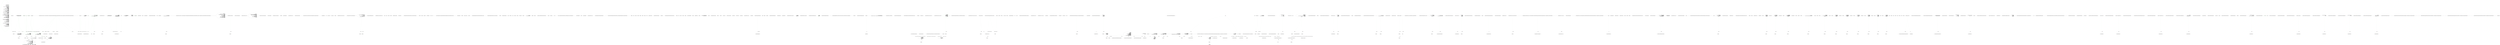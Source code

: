digraph  {
d7 [cluster="CommandLine.Core.InstanceBuilder.Build<T>(CSharpx.Maybe<System.Func<T>>, System.Func<System.Collections.Generic.IEnumerable<string>, System.Collections.Generic.IEnumerable<CommandLine.Core.OptionSpecification>, RailwaySharp.ErrorHandling.Result<System.Collections.Generic.IEnumerable<CommandLine.Core.Token>, CommandLine.Error>>, System.Collections.Generic.IEnumerable<string>, System.StringComparer, System.Globalization.CultureInfo, System.Collections.Generic.IEnumerable<CommandLine.ErrorType>)", color=green, community=0, label="Func<ParserResult<T>> buildUp = () =>\r\n            {\r\n                var tokenizerResult = tokenizer(arguments, optionSpecs);\r\n\r\n                var tokens = tokenizerResult.SucceededWith();\r\n\r\n                var partitions = TokenPartitioner.Partition(\r\n                    tokens,\r\n                    name => TypeLookup.FindTypeDescriptorAndSibling(name, optionSpecs, nameComparer));\r\n                var optionsPartition = partitions.Item1;\r\n                var valuesPartition = partitions.Item2;\r\n                var errorsPartition = partitions.Item3;\r\n\r\n                var optionSpecPropsResult =\r\n                    OptionMapper.MapValues(\r\n                        (from pt in specProps where pt.Specification.IsOption() select pt),\r\n                        optionsPartition,\r\n                        (vals, type, isScalar) => TypeConverter.ChangeType(vals, type, isScalar, parsingCulture),\r\n                        nameComparer);\r\n\r\n                var valueSpecPropsResult =\r\n                    ValueMapper.MapValues(\r\n                        (from pt in specProps where pt.Specification.IsValue() select pt),\r\n                        valuesPartition,\r\n                        (vals, type, isScalar) => TypeConverter.ChangeType(vals, type, isScalar, parsingCulture));\r\n\r\n                var missingValueErrors = from token in errorsPartition\r\n                                         select\r\n                        new MissingValueOptionError(\r\n                            optionSpecs.Single(o => token.Text.MatchName(o.ShortName, o.LongName, nameComparer))\r\n                                .FromOptionSpecification());\r\n\r\n                var specPropsWithValue =\r\n                    optionSpecPropsResult.SucceededWith().Concat(valueSpecPropsResult.SucceededWith());\r\n\r\n                Func<T> buildMutable = () =>\r\n                {\r\n                    var mutable = factory.MapValueOrDefault(f => f(), Activator.CreateInstance<T>());\r\n                    mutable =\r\n                        mutable.SetProperties(specPropsWithValue, sp => sp.Value.IsJust(), sp => sp.Value.FromJustOrFail())\r\n                            .SetProperties(\r\n                                specPropsWithValue,\r\n                                sp => sp.Value.IsNothing() && sp.Specification.DefaultValue.IsJust(),\r\n                                sp => sp.Specification.DefaultValue.FromJustOrFail())\r\n                            .SetProperties(\r\n                                specPropsWithValue,\r\n                                sp =>\r\n                                    sp.Value.IsNothing() && sp.Specification.TargetType == TargetType.Sequence\r\n                                    && sp.Specification.DefaultValue.MatchNothing(),\r\n                                sp => sp.Property.PropertyType.GetGenericArguments().Single().CreateEmptyArray());\r\n                    return mutable;\r\n                };\r\n\r\n                Func<T> buildImmutable = () =>\r\n                {\r\n                    var ctor = typeInfo.GetConstructor((from sp in specProps select sp.Property.PropertyType).ToArray());\r\n                    var values = (from prms in ctor.GetParameters()\r\n                        join sp in specPropsWithValue on prms.Name.ToLower() equals sp.Property.Name.ToLower()\r\n                        select\r\n                            sp.Value.MapValueOrDefault(\r\n                                v => v,\r\n                                sp.Specification.DefaultValue.MapValueOrDefault(\r\n                                    d => d,\r\n                                    sp.Specification.ConversionType.CreateDefaultForImmutable()))).ToArray();\r\n                    var immutable = (T)ctor.Invoke(values);\r\n                    return immutable;\r\n                };\r\n\r\n                var instance = typeInfo.IsMutable() ? buildMutable() : buildImmutable();\r\n\r\n                var validationErrors = specPropsWithValue.Validate(SpecificationPropertyRules.Lookup(tokens));\r\n\r\n                var allErrors =\r\n                    tokenizerResult.SuccessfulMessages()\r\n                        .Concat(missingValueErrors)\r\n                        .Concat(optionSpecPropsResult.SuccessfulMessages())\r\n                        .Concat(valueSpecPropsResult.SuccessfulMessages())\r\n                        .Concat(validationErrors)\r\n                        .Memorize();\r\n\r\n                var warnings = from e in allErrors where nonFatalErrors.Contains(e.Tag) select e;\r\n\r\n                return allErrors.Except(warnings).ToParserResult(instance);\r\n            }", prediction=0, span="42-125"];
d0 [cluster="CommandLine.Core.InstanceBuilder.Build<T>(CSharpx.Maybe<System.Func<T>>, System.Func<System.Collections.Generic.IEnumerable<string>, System.Collections.Generic.IEnumerable<CommandLine.Core.OptionSpecification>, RailwaySharp.ErrorHandling.Result<System.Collections.Generic.IEnumerable<CommandLine.Core.Token>, CommandLine.Error>>, System.Collections.Generic.IEnumerable<string>, System.StringComparer, System.Globalization.CultureInfo, System.Collections.Generic.IEnumerable<CommandLine.ErrorType>)", label="Entry CommandLine.Core.InstanceBuilder.Build<T>(CSharpx.Maybe<System.Func<T>>, System.Func<System.Collections.Generic.IEnumerable<string>, System.Collections.Generic.IEnumerable<CommandLine.Core.OptionSpecification>, RailwaySharp.ErrorHandling.Result<System.Collections.Generic.IEnumerable<CommandLine.Core.Token>, CommandLine.Error>>, System.Collections.Generic.IEnumerable<string>, System.StringComparer, System.Globalization.CultureInfo, System.Collections.Generic.IEnumerable<CommandLine.ErrorType>)", span="14-14"];
d1 [cluster="CommandLine.Core.InstanceBuilder.Build<T>(CSharpx.Maybe<System.Func<T>>, System.Func<System.Collections.Generic.IEnumerable<string>, System.Collections.Generic.IEnumerable<CommandLine.Core.OptionSpecification>, RailwaySharp.ErrorHandling.Result<System.Collections.Generic.IEnumerable<CommandLine.Core.Token>, CommandLine.Error>>, System.Collections.Generic.IEnumerable<string>, System.StringComparer, System.Globalization.CultureInfo, System.Collections.Generic.IEnumerable<CommandLine.ErrorType>)", label="var typeInfo = factory.MapValueOrDefault(f => f().GetType(), typeof(T))", span="22-22"];
d2 [cluster="CommandLine.Core.InstanceBuilder.Build<T>(CSharpx.Maybe<System.Func<T>>, System.Func<System.Collections.Generic.IEnumerable<string>, System.Collections.Generic.IEnumerable<CommandLine.Core.OptionSpecification>, RailwaySharp.ErrorHandling.Result<System.Collections.Generic.IEnumerable<CommandLine.Core.Token>, CommandLine.Error>>, System.Collections.Generic.IEnumerable<string>, System.StringComparer, System.Globalization.CultureInfo, System.Collections.Generic.IEnumerable<CommandLine.ErrorType>)", label="var specProps = typeInfo.GetSpecifications(pi => SpecificationProperty.Create(\r\n                    Specification.FromProperty(pi), pi, Maybe.Nothing<object>()))", span="24-25"];
d4 [cluster="CommandLine.Core.InstanceBuilder.Build<T>(CSharpx.Maybe<System.Func<T>>, System.Func<System.Collections.Generic.IEnumerable<string>, System.Collections.Generic.IEnumerable<CommandLine.Core.OptionSpecification>, RailwaySharp.ErrorHandling.Result<System.Collections.Generic.IEnumerable<CommandLine.Core.Token>, CommandLine.Error>>, System.Collections.Generic.IEnumerable<string>, System.StringComparer, System.Globalization.CultureInfo, System.Collections.Generic.IEnumerable<CommandLine.ErrorType>)", label="var optionSpecs = specs\r\n                .ThrowingValidate(SpecificationGuards.Lookup)\r\n                .OfType<OptionSpecification>()", span="29-31"];
d6 [cluster="CommandLine.Core.InstanceBuilder.Build<T>(CSharpx.Maybe<System.Func<T>>, System.Func<System.Collections.Generic.IEnumerable<string>, System.Collections.Generic.IEnumerable<CommandLine.Core.OptionSpecification>, RailwaySharp.ErrorHandling.Result<System.Collections.Generic.IEnumerable<CommandLine.Core.Token>, CommandLine.Error>>, System.Collections.Generic.IEnumerable<string>, System.StringComparer, System.Globalization.CultureInfo, System.Collections.Generic.IEnumerable<CommandLine.ErrorType>)", label="Func<IEnumerable<Error>, ParserResult<T>> notParsed =\r\n                errs => new NotParsed<T>(makeDefault().GetType().ToTypeInfo(), errs)", span="39-40"];
d8 [cluster="CommandLine.Core.InstanceBuilder.Build<T>(CSharpx.Maybe<System.Func<T>>, System.Func<System.Collections.Generic.IEnumerable<string>, System.Collections.Generic.IEnumerable<CommandLine.Core.OptionSpecification>, RailwaySharp.ErrorHandling.Result<System.Collections.Generic.IEnumerable<CommandLine.Core.Token>, CommandLine.Error>>, System.Collections.Generic.IEnumerable<string>, System.StringComparer, System.Globalization.CultureInfo, System.Collections.Generic.IEnumerable<CommandLine.ErrorType>)", label="var preprocessorErrors = arguments.Any()\r\n                ? arguments.Preprocess(PreprocessorGuards.Lookup(nameComparer))\r\n                : Enumerable.Empty<Error>()", span="127-129"];
d9 [cluster="CommandLine.Core.InstanceBuilder.Build<T>(CSharpx.Maybe<System.Func<T>>, System.Func<System.Collections.Generic.IEnumerable<string>, System.Collections.Generic.IEnumerable<CommandLine.Core.OptionSpecification>, RailwaySharp.ErrorHandling.Result<System.Collections.Generic.IEnumerable<CommandLine.Core.Token>, CommandLine.Error>>, System.Collections.Generic.IEnumerable<string>, System.StringComparer, System.Globalization.CultureInfo, System.Collections.Generic.IEnumerable<CommandLine.ErrorType>)", label="var result = arguments.Any()\r\n                ? preprocessorErrors.Any()\r\n                    ? notParsed(preprocessorErrors)\r\n                    : buildUp()\r\n                : buildUp()", span="131-135"];
d54 [cluster="lambda expression", color=green, community=0, label="var optionSpecPropsResult =\r\n                    OptionMapper.MapValues(\r\n                        (from pt in specProps where pt.Specification.IsOption() select pt),\r\n                        optionsPartition,\r\n                        (vals, type, isScalar) => TypeConverter.ChangeType(vals, type, isScalar, parsingCulture),\r\n                        nameComparer)", prediction=1, span="55-60"];
d152 [label=specProps, span=""];
d157 [label="System.StringComparer", span=""];
d158 [label="System.Globalization.CultureInfo", span=""];
d51 [cluster="lambda expression", color=green, community=0, label="var optionsPartition = partitions.Item1", prediction=1, span="51-51"];
d53 [cluster="lambda expression", color=green, community=0, label="var errorsPartition = partitions.Item3", prediction=3, span="53-53"];
d55 [cluster="lambda expression", color=green, community=0, label="var valueSpecPropsResult =\r\n                    ValueMapper.MapValues(\r\n                        (from pt in specProps where pt.Specification.IsValue() select pt),\r\n                        valuesPartition,\r\n                        (vals, type, isScalar) => TypeConverter.ChangeType(vals, type, isScalar, parsingCulture))", prediction=1, span="62-66"];
d69 [cluster="CommandLine.Core.Specification.IsOption()", label="Entry CommandLine.Core.Specification.IsOption()", span="10-10"];
d70 [cluster="Unk.MapValues", label="Entry Unk.MapValues", span=""];
d88 [cluster="lambda expression", label="Entry lambda expression", span="59-59"];
d57 [cluster="lambda expression", label="var specPropsWithValue =\r\n                    optionSpecPropsResult.SucceededWith().Concat(valueSpecPropsResult.SucceededWith())", span="74-75"];
d62 [cluster="lambda expression", label="var allErrors =\r\n                    tokenizerResult.SuccessfulMessages()\r\n                        .Concat(missingValueErrors)\r\n                        .Concat(optionSpecPropsResult.SuccessfulMessages())\r\n                        .Concat(valueSpecPropsResult.SuccessfulMessages())\r\n                        .Concat(validationErrors)\r\n                        .Memorize()", span="114-120"];
d52 [cluster="lambda expression", color=green, community=0, label="var valuesPartition = partitions.Item2", prediction=1, span="52-52"];
d56 [cluster="lambda expression", color=green, community=0, label="var missingValueErrors = from token in errorsPartition\r\n                                         select\r\n                        new MissingValueOptionError(\r\n                            optionSpecs.Single(o => token.Text.MatchName(o.ShortName, o.LongName, nameComparer))\r\n                                .FromOptionSpecification())", prediction=6, span="68-72"];
d71 [cluster="CommandLine.Core.Specification.IsValue()", label="Entry CommandLine.Core.Specification.IsValue()", span="15-15"];
d92 [cluster="lambda expression", label="Entry lambda expression", span="66-66"];
d156 [label=optionSpecs, span=""];
d72 [cluster="CommandLine.MissingValueOptionError.MissingValueOptionError(CommandLine.NameInfo)", label="Entry CommandLine.MissingValueOptionError.MissingValueOptionError(CommandLine.NameInfo)", span="294-294"];
d73 [cluster="Unk.Single", label="Entry Unk.Single", span=""];
d74 [cluster="Unk.FromOptionSpecification", label="Entry Unk.FromOptionSpecification", span=""];
d95 [cluster="lambda expression", label="Entry lambda expression", span="71-71"];
d96 [cluster="lambda expression", label="token.Text.MatchName(o.ShortName, o.LongName, nameComparer)", span="71-71"];
d50 [cluster="lambda expression", label="var partitions = TokenPartitioner.Partition(\r\n                    tokens,\r\n                    name => TypeLookup.FindTypeDescriptorAndSibling(name, optionSpecs, nameComparer))", span="48-50"];
d11 [cluster="CommandLine.Core.InstanceBuilder.Build<T>(CSharpx.Maybe<System.Func<T>>, System.Func<System.Collections.Generic.IEnumerable<string>, System.Collections.Generic.IEnumerable<CommandLine.Core.OptionSpecification>, RailwaySharp.ErrorHandling.Result<System.Collections.Generic.IEnumerable<CommandLine.Core.Token>, CommandLine.Error>>, System.Collections.Generic.IEnumerable<string>, System.StringComparer, System.Globalization.CultureInfo, System.Collections.Generic.IEnumerable<CommandLine.ErrorType>)", label="Exit CommandLine.Core.InstanceBuilder.Build<T>(CSharpx.Maybe<System.Func<T>>, System.Func<System.Collections.Generic.IEnumerable<string>, System.Collections.Generic.IEnumerable<CommandLine.Core.OptionSpecification>, RailwaySharp.ErrorHandling.Result<System.Collections.Generic.IEnumerable<CommandLine.Core.Token>, CommandLine.Error>>, System.Collections.Generic.IEnumerable<string>, System.StringComparer, System.Globalization.CultureInfo, System.Collections.Generic.IEnumerable<CommandLine.ErrorType>)", span="14-14"];
d5 [cluster="CommandLine.Core.InstanceBuilder.Build<T>(CSharpx.Maybe<System.Func<T>>, System.Func<System.Collections.Generic.IEnumerable<string>, System.Collections.Generic.IEnumerable<CommandLine.Core.OptionSpecification>, RailwaySharp.ErrorHandling.Result<System.Collections.Generic.IEnumerable<CommandLine.Core.Token>, CommandLine.Error>>, System.Collections.Generic.IEnumerable<string>, System.StringComparer, System.Globalization.CultureInfo, System.Collections.Generic.IEnumerable<CommandLine.ErrorType>)", label="Func<T> makeDefault = () =>\r\n                typeof(T).IsMutable()\r\n                    ? factory.MapValueOrDefault(f => f(), Activator.CreateInstance<T>())\r\n                    : ReflectionHelper.CreateDefaultImmutableInstance<T>(\r\n                        (from p in specProps select p.Specification.ConversionType).ToArray())", span="33-37"];
d33 [cluster="lambda expression", label="typeof(T).IsMutable()\r\n                    ? factory.MapValueOrDefault(f => f(), Activator.CreateInstance<T>())\r\n                    : ReflectionHelper.CreateDefaultImmutableInstance<T>(\r\n                        (from p in specProps select p.Specification.ConversionType).ToArray())", span="34-37"];
d48 [cluster="lambda expression", label="var tokenizerResult = tokenizer(arguments, optionSpecs)", span="44-44"];
d85 [cluster="lambda expression", label="TypeLookup.FindTypeDescriptorAndSibling(name, optionSpecs, nameComparer)", span="50-50"];
d89 [cluster="lambda expression", label="TypeConverter.ChangeType(vals, type, isScalar, parsingCulture)", span="59-59"];
d93 [cluster="lambda expression", label="TypeConverter.ChangeType(vals, type, isScalar, parsingCulture)", span="66-66"];
d58 [cluster="lambda expression", label="Func<T> buildMutable = () =>\r\n                {\r\n                    var mutable = factory.MapValueOrDefault(f => f(), Activator.CreateInstance<T>());\r\n                    mutable =\r\n                        mutable.SetProperties(specPropsWithValue, sp => sp.Value.IsJust(), sp => sp.Value.FromJustOrFail())\r\n                            .SetProperties(\r\n                                specPropsWithValue,\r\n                                sp => sp.Value.IsNothing() && sp.Specification.DefaultValue.IsJust(),\r\n                                sp => sp.Specification.DefaultValue.FromJustOrFail())\r\n                            .SetProperties(\r\n                                specPropsWithValue,\r\n                                sp =>\r\n                                    sp.Value.IsNothing() && sp.Specification.TargetType == TargetType.Sequence\r\n                                    && sp.Specification.DefaultValue.MatchNothing(),\r\n                                sp => sp.Property.PropertyType.GetGenericArguments().Single().CreateEmptyArray());\r\n                    return mutable;\r\n                }", span="77-93"];
d100 [cluster="lambda expression", label="var mutable = factory.MapValueOrDefault(f => f(), Activator.CreateInstance<T>())", span="79-79"];
d63 [cluster="lambda expression", label="var warnings = from e in allErrors where nonFatalErrors.Contains(e.Tag) select e", span="122-122"];
d12 [cluster="CSharpx.Maybe<T1>.MapValueOrDefault<T1, T2>(System.Func<T1, T2>, T2)", label="Entry CSharpx.Maybe<T1>.MapValueOrDefault<T1, T2>(System.Func<T1, T2>, T2)", span="377-377"];
d22 [cluster="lambda expression", label="Entry lambda expression", span="22-22"];
d59 [cluster="lambda expression", label="Func<T> buildImmutable = () =>\r\n                {\r\n                    var ctor = typeInfo.GetConstructor((from sp in specProps select sp.Property.PropertyType).ToArray());\r\n                    var values = (from prms in ctor.GetParameters()\r\n                        join sp in specPropsWithValue on prms.Name.ToLower() equals sp.Property.Name.ToLower()\r\n                        select\r\n                            sp.Value.MapValueOrDefault(\r\n                                v => v,\r\n                                sp.Specification.DefaultValue.MapValueOrDefault(\r\n                                    d => d,\r\n                                    sp.Specification.ConversionType.CreateDefaultForImmutable()))).ToArray();\r\n                    var immutable = (T)ctor.Invoke(values);\r\n                    return immutable;\r\n                }", span="95-108"];
d134 [cluster="lambda expression", label="var ctor = typeInfo.GetConstructor((from sp in specProps select sp.Property.PropertyType).ToArray())", span="97-97"];
d60 [cluster="lambda expression", label="var instance = typeInfo.IsMutable() ? buildMutable() : buildImmutable()", span="110-110"];
d3 [cluster="CommandLine.Core.InstanceBuilder.Build<T>(CSharpx.Maybe<System.Func<T>>, System.Func<System.Collections.Generic.IEnumerable<string>, System.Collections.Generic.IEnumerable<CommandLine.Core.OptionSpecification>, RailwaySharp.ErrorHandling.Result<System.Collections.Generic.IEnumerable<CommandLine.Core.Token>, CommandLine.Error>>, System.Collections.Generic.IEnumerable<string>, System.StringComparer, System.Globalization.CultureInfo, System.Collections.Generic.IEnumerable<CommandLine.ErrorType>)", label="var specs = from pt in specProps select pt.Specification", span="27-27"];
d13 [cluster="System.Type.GetSpecifications<T>(System.Func<System.Reflection.PropertyInfo, T>)", label="Entry System.Type.GetSpecifications<T>(System.Func<System.Reflection.PropertyInfo, T>)", span="16-16"];
d26 [cluster="lambda expression", label="Entry lambda expression", span="24-25"];
d14 [cluster="Unk.ThrowingValidate", label="Entry Unk.ThrowingValidate", span=""];
d15 [cluster="System.Collections.IEnumerable.OfType<TResult>()", label="Entry System.Collections.IEnumerable.OfType<TResult>()", span="0-0"];
d43 [cluster="lambda expression", label="new NotParsed<T>(makeDefault().GetType().ToTypeInfo(), errs)", span="40-40"];
d16 [cluster="System.Collections.Generic.IEnumerable<TSource>.Any<TSource>()", label="Entry System.Collections.Generic.IEnumerable<TSource>.Any<TSource>()", span="0-0"];
d17 [cluster="CommandLine.Core.PreprocessorGuards.Lookup(System.StringComparer)", label="Entry CommandLine.Core.PreprocessorGuards.Lookup(System.StringComparer)", span="11-11"];
d18 [cluster="System.Collections.Generic.IEnumerable<string>.Preprocess(System.Collections.Generic.IEnumerable<System.Func<System.Collections.Generic.IEnumerable<string>, System.Collections.Generic.IEnumerable<CommandLine.Error>>>)", label="Entry System.Collections.Generic.IEnumerable<string>.Preprocess(System.Collections.Generic.IEnumerable<System.Func<System.Collections.Generic.IEnumerable<string>, System.Collections.Generic.IEnumerable<CommandLine.Error>>>)", span="11-11"];
d19 [cluster="System.Linq.Enumerable.Empty<TResult>()", label="Entry System.Linq.Enumerable.Empty<TResult>()", span="0-0"];
d10 [cluster="CommandLine.Core.InstanceBuilder.Build<T>(CSharpx.Maybe<System.Func<T>>, System.Func<System.Collections.Generic.IEnumerable<string>, System.Collections.Generic.IEnumerable<CommandLine.Core.OptionSpecification>, RailwaySharp.ErrorHandling.Result<System.Collections.Generic.IEnumerable<CommandLine.Core.Token>, CommandLine.Error>>, System.Collections.Generic.IEnumerable<string>, System.StringComparer, System.Globalization.CultureInfo, System.Collections.Generic.IEnumerable<CommandLine.ErrorType>)", label="return result;", span="137-137"];
d20 [cluster="System.Func<T, TResult>.Invoke(T)", label="Entry System.Func<T, TResult>.Invoke(T)", span="0-0"];
d21 [cluster="System.Func<TResult>.Invoke()", label="Entry System.Func<TResult>.Invoke()", span="0-0"];
d90 [cluster="lambda expression", label="Exit lambda expression", span="59-59"];
d67 [cluster="RailwaySharp.ErrorHandling.Result<TSuccess, TMessage>.SucceededWith<TSuccess, TMessage>()", label="Entry RailwaySharp.ErrorHandling.Result<TSuccess, TMessage>.SucceededWith<TSuccess, TMessage>()", span="653-653"];
d75 [cluster="System.Collections.Generic.IEnumerable<TSource>.Concat<TSource>(System.Collections.Generic.IEnumerable<TSource>)", label="Entry System.Collections.Generic.IEnumerable<TSource>.Concat<TSource>(System.Collections.Generic.IEnumerable<TSource>)", span="0-0"];
d101 [cluster="lambda expression", label="mutable =\r\n                        mutable.SetProperties(specPropsWithValue, sp => sp.Value.IsJust(), sp => sp.Value.FromJustOrFail())\r\n                            .SetProperties(\r\n                                specPropsWithValue,\r\n                                sp => sp.Value.IsNothing() && sp.Specification.DefaultValue.IsJust(),\r\n                                sp => sp.Specification.DefaultValue.FromJustOrFail())\r\n                            .SetProperties(\r\n                                specPropsWithValue,\r\n                                sp =>\r\n                                    sp.Value.IsNothing() && sp.Specification.TargetType == TargetType.Sequence\r\n                                    && sp.Specification.DefaultValue.MatchNothing(),\r\n                                sp => sp.Property.PropertyType.GetGenericArguments().Single().CreateEmptyArray())", span="80-91"];
d135 [cluster="lambda expression", label="var values = (from prms in ctor.GetParameters()\r\n                        join sp in specPropsWithValue on prms.Name.ToLower() equals sp.Property.Name.ToLower()\r\n                        select\r\n                            sp.Value.MapValueOrDefault(\r\n                                v => v,\r\n                                sp.Specification.DefaultValue.MapValueOrDefault(\r\n                                    d => d,\r\n                                    sp.Specification.ConversionType.CreateDefaultForImmutable()))).ToArray()", span="98-105"];
d61 [cluster="lambda expression", label="var validationErrors = specPropsWithValue.Validate(SpecificationPropertyRules.Lookup(tokens))", span="112-112"];
d78 [cluster="RailwaySharp.ErrorHandling.Result<TSuccess, TMessage>.SuccessfulMessages<TSuccess, TMessage>()", label="Entry RailwaySharp.ErrorHandling.Result<TSuccess, TMessage>.SuccessfulMessages<TSuccess, TMessage>()", span="15-15"];
d79 [cluster="Unk.Concat", label="Entry Unk.Concat", span=""];
d80 [cluster="Unk.Memorize", label="Entry Unk.Memorize", span=""];
d64 [cluster="lambda expression", label="return allErrors.Except(warnings).ToParserResult(instance);", span="124-124"];
d94 [cluster="lambda expression", label="Exit lambda expression", span="66-66"];
d97 [cluster="lambda expression", label="Exit lambda expression", span="71-71"];
d161 [label=token, span=""];
d98 [cluster="string.MatchName(string, string, System.StringComparer)", label="Entry string.MatchName(string, string, System.StringComparer)", span="8-8"];
d49 [cluster="lambda expression", label="var tokens = tokenizerResult.SucceededWith()", span="46-46"];
d68 [cluster="CommandLine.Core.TokenPartitioner.Partition(System.Collections.Generic.IEnumerable<CommandLine.Core.Token>, System.Func<string, CSharpx.Maybe<CommandLine.Core.TypeDescriptor>>)", label="Entry CommandLine.Core.TokenPartitioner.Partition(System.Collections.Generic.IEnumerable<CommandLine.Core.Token>, System.Func<string, CSharpx.Maybe<CommandLine.Core.TypeDescriptor>>)", span="16-16"];
d84 [cluster="lambda expression", label="Entry lambda expression", span="50-50"];
d151 [label="CSharpx.Maybe<System.Func<T>>", span=""];
d32 [cluster="lambda expression", label="Entry lambda expression", span="33-37"];
d34 [cluster="lambda expression", label="Exit lambda expression", span="33-37"];
d35 [cluster="System.Type.IsMutable()", label="Entry System.Type.IsMutable()", span="139-139"];
d36 [cluster="System.Activator.CreateInstance<T>()", label="Entry System.Activator.CreateInstance<T>()", span="0-0"];
d37 [cluster="Unk.ToArray", label="Entry Unk.ToArray", span=""];
d38 [cluster="Unk.>", label="Entry Unk.>", span=""];
d39 [cluster="lambda expression", label="Entry lambda expression", span="35-35"];
d154 [label="System.Func<System.Collections.Generic.IEnumerable<string>, System.Collections.Generic.IEnumerable<CommandLine.Core.OptionSpecification>, RailwaySharp.ErrorHandling.Result<System.Collections.Generic.IEnumerable<CommandLine.Core.Token>, CommandLine.Error>>", span=""];
d155 [label="System.Collections.Generic.IEnumerable<string>", span=""];
d47 [cluster="lambda expression", label="Entry lambda expression", span="42-125"];
d66 [cluster="System.Func<T1, T2, TResult>.Invoke(T1, T2)", label="Entry System.Func<T1, T2, TResult>.Invoke(T1, T2)", span="0-0"];
d86 [cluster="lambda expression", label="Exit lambda expression", span="50-50"];
d87 [cluster="CommandLine.Core.TypeLookup.FindTypeDescriptorAndSibling(string, System.Collections.Generic.IEnumerable<CommandLine.Core.OptionSpecification>, System.StringComparer)", label="Entry CommandLine.Core.TypeLookup.FindTypeDescriptorAndSibling(string, System.Collections.Generic.IEnumerable<CommandLine.Core.OptionSpecification>, System.StringComparer)", span="11-11"];
d91 [cluster="CommandLine.Core.TypeConverter.ChangeType(System.Collections.Generic.IEnumerable<string>, System.Type, bool, System.Globalization.CultureInfo)", label="Entry CommandLine.Core.TypeConverter.ChangeType(System.Collections.Generic.IEnumerable<string>, System.Type, bool, System.Globalization.CultureInfo)", span="14-14"];
d99 [cluster="lambda expression", label="Entry lambda expression", span="77-93"];
d105 [cluster="lambda expression", label="Entry lambda expression", span="79-79"];
d160 [label="System.Collections.Generic.IEnumerable<CommandLine.ErrorType>", span=""];
d81 [cluster="Unk.Contains", label="Entry Unk.Contains", span=""];
d24 [cluster="lambda expression", label="Exit lambda expression", span="22-22"];
d23 [cluster="lambda expression", label="f().GetType()", span="22-22"];
d159 [label=typeInfo, span=""];
d133 [cluster="lambda expression", label="Entry lambda expression", span="95-108"];
d139 [cluster="Unk.GetConstructor", label="Entry Unk.GetConstructor", span=""];
d136 [cluster="lambda expression", label="var immutable = (T)ctor.Invoke(values)", span="106-106"];
d28 [cluster="lambda expression", label="Exit lambda expression", span="24-25"];
d27 [cluster="lambda expression", label="SpecificationProperty.Create(\r\n                    Specification.FromProperty(pi), pi, Maybe.Nothing<object>())", span="24-25"];
d153 [label=makeDefault, span=""];
d42 [cluster="lambda expression", label="Entry lambda expression", span="40-40"];
d44 [cluster="lambda expression", label="Exit lambda expression", span="40-40"];
d45 [cluster="CommandLine.NotParsed<T>.NotParsed(CommandLine.TypeInfo, System.Collections.Generic.IEnumerable<CommandLine.Error>)", label="Entry CommandLine.NotParsed<T>.NotParsed(CommandLine.TypeInfo, System.Collections.Generic.IEnumerable<CommandLine.Error>)", span="163-163"];
d25 [cluster="object.GetType()", label="Entry object.GetType()", span="0-0"];
d46 [cluster="System.Type.ToTypeInfo()", label="Entry System.Type.ToTypeInfo()", span="174-174"];
d40 [cluster="lambda expression", label="f()", span="35-35"];
d106 [cluster="lambda expression", label="f()", span="79-79"];
d162 [label=specPropsWithValue, span=""];
d102 [cluster="lambda expression", label="return mutable;", span="92-92"];
d104 [cluster="T.SetProperties<T>(System.Collections.Generic.IEnumerable<CommandLine.Core.SpecificationProperty>, System.Func<CommandLine.Core.SpecificationProperty, bool>, System.Func<CommandLine.Core.SpecificationProperty, object>)", label="Entry T.SetProperties<T>(System.Collections.Generic.IEnumerable<CommandLine.Core.SpecificationProperty>, System.Func<CommandLine.Core.SpecificationProperty, bool>, System.Func<CommandLine.Core.SpecificationProperty, object>)", span="82-82"];
d108 [cluster="lambda expression", label="Entry lambda expression", span="81-81"];
d112 [cluster="lambda expression", label="Entry lambda expression", span="81-81"];
d116 [cluster="lambda expression", label="Entry lambda expression", span="84-84"];
d120 [cluster="lambda expression", label="Entry lambda expression", span="85-85"];
d123 [cluster="lambda expression", label="Entry lambda expression", span="88-90"];
d127 [cluster="lambda expression", label="Entry lambda expression", span="91-91"];
d140 [cluster="System.Reflection.MethodBase.GetParameters()", label="Entry System.Reflection.MethodBase.GetParameters()", span="0-0"];
d141 [cluster="string.ToLower()", label="Entry string.ToLower()", span="0-0"];
d142 [cluster="System.Type.CreateDefaultForImmutable()", label="Entry System.Type.CreateDefaultForImmutable()", span="149-149"];
d143 [cluster="System.Collections.Generic.IEnumerable<TSource>.ToArray<TSource>()", label="Entry System.Collections.Generic.IEnumerable<TSource>.ToArray<TSource>()", span="0-0"];
d145 [cluster="lambda expression", label="Entry lambda expression", span="102-102"];
d148 [cluster="lambda expression", label="Entry lambda expression", span="104-104"];
d76 [cluster="CommandLine.Core.SpecificationPropertyRules.Lookup(System.Collections.Generic.IEnumerable<CommandLine.Core.Token>)", label="Entry CommandLine.Core.SpecificationPropertyRules.Lookup(System.Collections.Generic.IEnumerable<CommandLine.Core.Token>)", span="12-12"];
d77 [cluster="System.Collections.Generic.IEnumerable<CommandLine.Core.SpecificationProperty>.Validate(System.Collections.Generic.IEnumerable<System.Func<System.Collections.Generic.IEnumerable<CommandLine.Core.SpecificationProperty>, System.Collections.Generic.IEnumerable<CommandLine.Error>>>)", label="Entry System.Collections.Generic.IEnumerable<CommandLine.Core.SpecificationProperty>.Validate(System.Collections.Generic.IEnumerable<System.Func<System.Collections.Generic.IEnumerable<CommandLine.Core.SpecificationProperty>, System.Collections.Generic.IEnumerable<CommandLine.Error>>>)", span="40-40"];
d65 [cluster="lambda expression", label="Exit lambda expression", span="42-125"];
d82 [cluster="Unk.Except", label="Entry Unk.Except", span=""];
d83 [cluster="Unk.ToParserResult", label="Entry Unk.ToParserResult", span=""];
d41 [cluster="lambda expression", label="Exit lambda expression", span="35-35"];
d103 [cluster="lambda expression", label="Exit lambda expression", span="77-93"];
d107 [cluster="lambda expression", label="Exit lambda expression", span="79-79"];
d138 [cluster="lambda expression", label="Exit lambda expression", span="95-108"];
d137 [cluster="lambda expression", label="return immutable;", span="107-107"];
d144 [cluster="System.Reflection.ConstructorInfo.Invoke(object[])", label="Entry System.Reflection.ConstructorInfo.Invoke(object[])", span="0-0"];
d29 [cluster="CommandLine.Core.Specification.FromProperty(System.Reflection.PropertyInfo)", label="Entry CommandLine.Core.Specification.FromProperty(System.Reflection.PropertyInfo)", span="103-103"];
d30 [cluster="CSharpx.Maybe.Nothing<T>()", label="Entry CSharpx.Maybe.Nothing<T>()", span="116-116"];
d31 [cluster="CommandLine.Core.SpecificationProperty.Create(CommandLine.Core.Specification, System.Reflection.PropertyInfo, CSharpx.Maybe<object>)", label="Entry CommandLine.Core.SpecificationProperty.Create(CommandLine.Core.Specification, System.Reflection.PropertyInfo, CSharpx.Maybe<object>)", span="21-21"];
d110 [cluster="lambda expression", label="Exit lambda expression", span="81-81"];
d109 [cluster="lambda expression", label="sp.Value.IsJust()", span="81-81"];
d114 [cluster="lambda expression", label="Exit lambda expression", span="81-81"];
d113 [cluster="lambda expression", label="sp.Value.FromJustOrFail()", span="81-81"];
d118 [cluster="lambda expression", label="Exit lambda expression", span="84-84"];
d117 [cluster="lambda expression", label="sp.Value.IsNothing() && sp.Specification.DefaultValue.IsJust()", span="84-84"];
d122 [cluster="lambda expression", label="Exit lambda expression", span="85-85"];
d121 [cluster="lambda expression", label="sp.Specification.DefaultValue.FromJustOrFail()", span="85-85"];
d125 [cluster="lambda expression", label="Exit lambda expression", span="88-90"];
d124 [cluster="lambda expression", label="sp.Value.IsNothing() && sp.Specification.TargetType == TargetType.Sequence\r\n                                    && sp.Specification.DefaultValue.MatchNothing()", span="89-90"];
d129 [cluster="lambda expression", label="Exit lambda expression", span="91-91"];
d128 [cluster="lambda expression", label="sp.Property.PropertyType.GetGenericArguments().Single().CreateEmptyArray()", span="91-91"];
d147 [cluster="lambda expression", label="Exit lambda expression", span="102-102"];
d146 [cluster="lambda expression", label=v, span="102-102"];
d150 [cluster="lambda expression", label="Exit lambda expression", span="104-104"];
d149 [cluster="lambda expression", label=d, span="104-104"];
d111 [cluster="CSharpx.Maybe<T>.IsJust<T>()", label="Entry CSharpx.Maybe<T>.IsJust<T>()", span="326-326"];
d115 [cluster="CSharpx.Maybe<T>.FromJustOrFail<T>(System.Exception)", label="Entry CSharpx.Maybe<T>.FromJustOrFail<T>(System.Exception)", span="355-355"];
d119 [cluster="CSharpx.Maybe<T>.IsNothing<T>()", label="Entry CSharpx.Maybe<T>.IsNothing<T>()", span="334-334"];
d126 [cluster="CSharpx.Maybe<T>.MatchNothing()", label="Entry CSharpx.Maybe<T>.MatchNothing()", span="57-57"];
d130 [cluster="System.Type.GetGenericArguments()", label="Entry System.Type.GetGenericArguments()", span="0-0"];
d131 [cluster="System.Collections.Generic.IEnumerable<TSource>.Single<TSource>()", label="Entry System.Collections.Generic.IEnumerable<TSource>.Single<TSource>()", span="0-0"];
d132 [cluster="System.Type.CreateEmptyArray()", label="Entry System.Type.CreateEmptyArray()", span="125-125"];
m0_8 [cluster="CommandLine.Core.NameExtensions.FromSpecification(CommandLine.Core.Specification)", file="NameExtensions.cs", label="Entry CommandLine.Core.NameExtensions.FromSpecification(CommandLine.Core.Specification)", span="22-22"];
m0_9 [cluster="CommandLine.Core.NameExtensions.FromSpecification(CommandLine.Core.Specification)", file="NameExtensions.cs", label="specification.Tag", span="24-24"];
m0_11 [cluster="CommandLine.Core.NameExtensions.FromSpecification(CommandLine.Core.Specification)", file="NameExtensions.cs", label="return FromOptionSpecification((OptionSpecification)specification);", span="27-27"];
m0_10 [cluster="CommandLine.Core.NameExtensions.FromSpecification(CommandLine.Core.Specification)", file="NameExtensions.cs", label="SpecificationType.Option", span="26-26"];
m0_12 [cluster="CommandLine.Core.NameExtensions.FromSpecification(CommandLine.Core.Specification)", file="NameExtensions.cs", label="return NameInfo.EmptyName;", span="29-29"];
m0_13 [cluster="CommandLine.Core.NameExtensions.FromSpecification(CommandLine.Core.Specification)", file="NameExtensions.cs", label="Exit CommandLine.Core.NameExtensions.FromSpecification(CommandLine.Core.Specification)", span="22-22"];
m0_7 [cluster="CommandLine.NameInfo.NameInfo(string, string)", file="NameExtensions.cs", label="Entry CommandLine.NameInfo.NameInfo(string, string)", span="20-20"];
m0_3 [cluster="System.StringComparer.Equals(string, string)", file="NameExtensions.cs", label="Entry System.StringComparer.Equals(string, string)", span="0-0"];
m0_0 [cluster="CommandLine.Core.NameExtensions.MatchName(string, string, string, System.StringComparer)", file="NameExtensions.cs", label="Entry CommandLine.Core.NameExtensions.MatchName(string, string, string, System.StringComparer)", span="8-8"];
m0_1 [cluster="CommandLine.Core.NameExtensions.MatchName(string, string, string, System.StringComparer)", file="NameExtensions.cs", label="return value.Length == 1\r\n               ? comparer.Equals(value, shortName)\r\n               : comparer.Equals(value, longName);", span="10-12"];
m0_2 [cluster="CommandLine.Core.NameExtensions.MatchName(string, string, string, System.StringComparer)", file="NameExtensions.cs", label="Exit CommandLine.Core.NameExtensions.MatchName(string, string, string, System.StringComparer)", span="8-8"];
m0_4 [cluster="CommandLine.Core.NameExtensions.FromOptionSpecification(CommandLine.Core.OptionSpecification)", file="NameExtensions.cs", label="Entry CommandLine.Core.NameExtensions.FromOptionSpecification(CommandLine.Core.OptionSpecification)", span="15-15"];
m0_5 [cluster="CommandLine.Core.NameExtensions.FromOptionSpecification(CommandLine.Core.OptionSpecification)", color=green, community=0, file="NameExtensions.cs", label="return new NameInfo(\r\n                specification.LongName,\r\n                specification.ShortName);", prediction=7, span="17-19"];
m0_6 [cluster="CommandLine.Core.NameExtensions.FromOptionSpecification(CommandLine.Core.OptionSpecification)", file="NameExtensions.cs", label="Exit CommandLine.Core.NameExtensions.FromOptionSpecification(CommandLine.Core.OptionSpecification)", span="15-15"];
m1_7 [cluster="CommandLine.Core.OptionSpecification.OptionSpecification(string, string, bool, string, CSharpx.Maybe<int>, CSharpx.Maybe<int>, char, CSharpx.Maybe<object>, string, string, System.Collections.Generic.IEnumerable<string>, System.Type, CommandLine.Core.TargetType)", file="NameLookupTests.cs", label="Entry CommandLine.Core.OptionSpecification.OptionSpecification(string, string, bool, string, CSharpx.Maybe<int>, CSharpx.Maybe<int>, char, CSharpx.Maybe<object>, string, string, System.Collections.Generic.IEnumerable<string>, System.Type, CommandLine.Core.TargetType)", span="16-16"];
m1_6 [cluster="CSharpx.Maybe.Just<T>(T)", file="NameLookupTests.cs", label="Entry CSharpx.Maybe.Just<T>(T)", span="124-124"];
m1_0 [cluster="CommandLine.Tests.Unit.Core.NameLookupTests.Lookup_name_of_sequence_option_with_separator()", file="NameLookupTests.cs", label="Entry CommandLine.Tests.Unit.Core.NameLookupTests.Lookup_name_of_sequence_option_with_separator()", span="14-14"];
m1_1 [cluster="CommandLine.Tests.Unit.Core.NameLookupTests.Lookup_name_of_sequence_option_with_separator()", file="NameLookupTests.cs", label="var expected = Maybe.Just(''.'')", span="17-17"];
m1_2 [cluster="CommandLine.Tests.Unit.Core.NameLookupTests.Lookup_name_of_sequence_option_with_separator()", file="NameLookupTests.cs", label="var specs = new[] { new OptionSpecification(string.Empty, ''string-seq'',\r\n                false, string.Empty, Maybe.Nothing<int>(), Maybe.Nothing<int>(), '.', null, string.Empty, string.Empty, new List<string>(), typeof(IEnumerable<string>), TargetType.Sequence)}", span="18-19"];
m1_4 [cluster="CommandLine.Tests.Unit.Core.NameLookupTests.Lookup_name_of_sequence_option_with_separator()", file="NameLookupTests.cs", label="expected.ShouldBeEquivalentTo(result)", span="25-25"];
m1_3 [cluster="CommandLine.Tests.Unit.Core.NameLookupTests.Lookup_name_of_sequence_option_with_separator()", file="NameLookupTests.cs", label="var result = NameLookup.HavingSeparator(''string-seq'', specs, StringComparer.InvariantCulture)", span="22-22"];
m1_5 [cluster="CommandLine.Tests.Unit.Core.NameLookupTests.Lookup_name_of_sequence_option_with_separator()", file="NameLookupTests.cs", label="Exit CommandLine.Tests.Unit.Core.NameLookupTests.Lookup_name_of_sequence_option_with_separator()", span="14-14"];
m1_10 [cluster="CommandLine.Core.NameLookup.HavingSeparator(string, System.Collections.Generic.IEnumerable<CommandLine.Core.OptionSpecification>, System.StringComparer)", file="NameLookupTests.cs", label="Entry CommandLine.Core.NameLookup.HavingSeparator(string, System.Collections.Generic.IEnumerable<CommandLine.Core.OptionSpecification>, System.StringComparer)", span="27-27"];
m1_11 [cluster="Unk.ShouldBeEquivalentTo", file="NameLookupTests.cs", label="Entry Unk.ShouldBeEquivalentTo", span=""];
m1_9 [cluster="System.Collections.Generic.List<T>.List()", file="NameLookupTests.cs", label="Entry System.Collections.Generic.List<T>.List()", span="0-0"];
m3_22 [cluster="System.Collections.Generic.IEnumerable<TSource>.IndexOf<TSource>(System.Func<TSource, bool>)", file="TokenPartitioner.cs", label="Entry System.Collections.Generic.IEnumerable<TSource>.IndexOf<TSource>(System.Func<TSource, bool>)", span="36-36"];
m3_24 [cluster="System.Collections.Generic.IEnumerable<TSource>.TakeWhile<TSource>(System.Func<TSource, bool>)", file="TokenPartitioner.cs", label="Entry System.Collections.Generic.IEnumerable<TSource>.TakeWhile<TSource>(System.Func<TSource, bool>)", span="0-0"];
m3_0 [cluster="CommandLine.Core.Sequence.Partition(System.Collections.Generic.IEnumerable<CommandLine.Core.Token>, System.Func<string, CommandLine.Infrastructure.Maybe<CommandLine.Core.TypeDescriptor>>)", file="TokenPartitioner.cs", label="Entry CommandLine.Core.Sequence.Partition(System.Collections.Generic.IEnumerable<CommandLine.Core.Token>, System.Func<string, CommandLine.Infrastructure.Maybe<CommandLine.Core.TypeDescriptor>>)", span="11-11"];
m3_1 [cluster="CommandLine.Core.Sequence.Partition(System.Collections.Generic.IEnumerable<CommandLine.Core.Token>, System.Func<string, CommandLine.Infrastructure.Maybe<CommandLine.Core.TypeDescriptor>>)", color=green, community=0, file="TokenPartitioner.cs", label="return from tseq in tokens.Pairwise(\r\n                (f, s) =>\r\n                        f.IsName() && s.IsValue()\r\n                            ? typeLookup(f.Text).Return(info =>\r\n                                   info.TargetType == TargetType.Sequence\r\n                                        ? new[] { f }.Concat(tokens.OfSequence(f))\r\n                                        : new Token[] { }, new Token[] { })\r\n                            : new Token[] { })\r\n                   from t in tseq\r\n                   select t;", prediction=8, span="15-24"];
m3_2 [cluster="CommandLine.Core.Sequence.Partition(System.Collections.Generic.IEnumerable<CommandLine.Core.Token>, System.Func<string, CommandLine.Infrastructure.Maybe<CommandLine.Core.TypeDescriptor>>)", file="TokenPartitioner.cs", label="Exit CommandLine.Core.Sequence.Partition(System.Collections.Generic.IEnumerable<CommandLine.Core.Token>, System.Func<string, CommandLine.Infrastructure.Maybe<CommandLine.Core.TypeDescriptor>>)", span="11-11"];
m3_3 [cluster="System.Collections.Generic.IEnumerable<TSource>.Pairwise<TSource, TResult>(System.Func<TSource, TSource, TResult>)", file="TokenPartitioner.cs", label="Entry System.Collections.Generic.IEnumerable<TSource>.Pairwise<TSource, TResult>(System.Func<TSource, TSource, TResult>)", span="10-10"];
m3_25 [cluster="lambda expression", file="TokenPartitioner.cs", label="Entry lambda expression", span="29-29"];
m3_4 [cluster="lambda expression", file="TokenPartitioner.cs", label="Entry lambda expression", span="16-22"];
m3_5 [cluster="lambda expression", file="TokenPartitioner.cs", label="f.IsName() && s.IsValue()\r\n                            ? typeLookup(f.Text).Return(info =>\r\n                                   info.TargetType == TargetType.Sequence\r\n                                        ? new[] { f }.Concat(tokens.OfSequence(f))\r\n                                        : new Token[] { }, new Token[] { })\r\n                            : new Token[] { }", span="17-22"];
m3_12 [cluster="lambda expression", file="TokenPartitioner.cs", label="info.TargetType == TargetType.Sequence\r\n                                        ? new[] { f }.Concat(tokens.OfSequence(f))\r\n                                        : new Token[] { }", span="19-21"];
m3_6 [cluster="lambda expression", file="TokenPartitioner.cs", label="Exit lambda expression", span="16-22"];
m3_11 [cluster="lambda expression", file="TokenPartitioner.cs", label="Entry lambda expression", span="18-21"];
m3_13 [cluster="lambda expression", file="TokenPartitioner.cs", label="Exit lambda expression", span="18-21"];
m3_30 [cluster="lambda expression", file="TokenPartitioner.cs", label="v.IsValue()", span="32-32"];
m3_29 [cluster="lambda expression", file="TokenPartitioner.cs", label="Entry lambda expression", span="32-32"];
m3_31 [cluster="lambda expression", file="TokenPartitioner.cs", label="Exit lambda expression", span="32-32"];
m3_26 [cluster="lambda expression", file="TokenPartitioner.cs", label="t.Equals(nameToken)", span="29-29"];
m3_27 [cluster="lambda expression", file="TokenPartitioner.cs", label="Exit lambda expression", span="29-29"];
m3_28 [cluster="CommandLine.Core.Token.Equals(CommandLine.Core.Token)", file="TokenPartitioner.cs", label="Entry CommandLine.Core.Token.Equals(CommandLine.Core.Token)", span="55-55"];
m3_16 [cluster="CommandLine.Core.Sequence.OfSequence(System.Collections.Generic.IEnumerable<CommandLine.Core.Token>, CommandLine.Core.Token)", file="TokenPartitioner.cs", label="Entry CommandLine.Core.Sequence.OfSequence(System.Collections.Generic.IEnumerable<CommandLine.Core.Token>, CommandLine.Core.Token)", span="27-27"];
m3_19 [cluster="CommandLine.Core.Sequence.OfSequence(System.Collections.Generic.IEnumerable<CommandLine.Core.Token>, CommandLine.Core.Token)", file="TokenPartitioner.cs", label="return tokens.Skip(nameIndex + 1).TakeWhile(v => v.IsValue());", span="32-32"];
m3_17 [cluster="CommandLine.Core.Sequence.OfSequence(System.Collections.Generic.IEnumerable<CommandLine.Core.Token>, CommandLine.Core.Token)", file="TokenPartitioner.cs", label="var nameIndex = tokens.IndexOf(t => t.Equals(nameToken))", span="29-29"];
m3_18 [cluster="CommandLine.Core.Sequence.OfSequence(System.Collections.Generic.IEnumerable<CommandLine.Core.Token>, CommandLine.Core.Token)", file="TokenPartitioner.cs", label="nameIndex >= 0", span="30-30"];
m3_20 [cluster="CommandLine.Core.Sequence.OfSequence(System.Collections.Generic.IEnumerable<CommandLine.Core.Token>, CommandLine.Core.Token)", file="TokenPartitioner.cs", label="return new Token[] { };", span="34-34"];
m3_21 [cluster="CommandLine.Core.Sequence.OfSequence(System.Collections.Generic.IEnumerable<CommandLine.Core.Token>, CommandLine.Core.Token)", file="TokenPartitioner.cs", label="Exit CommandLine.Core.Sequence.OfSequence(System.Collections.Generic.IEnumerable<CommandLine.Core.Token>, CommandLine.Core.Token)", span="27-27"];
m3_23 [cluster="System.Collections.Generic.IEnumerable<TSource>.Skip<TSource>(int)", file="TokenPartitioner.cs", label="Entry System.Collections.Generic.IEnumerable<TSource>.Skip<TSource>(int)", span="0-0"];
m3_10 [cluster="CommandLine.Infrastructure.Maybe<T1>.Return<T1, T2>(System.Func<T1, T2>, T2)", file="TokenPartitioner.cs", label="Entry CommandLine.Infrastructure.Maybe<T1>.Return<T1, T2>(System.Func<T1, T2>, T2)", span="100-100"];
m3_7 [cluster="CommandLine.Core.Token.IsName()", file="TokenPartitioner.cs", label="Entry CommandLine.Core.Token.IsName()", span="68-68"];
m3_14 [cluster="System.Collections.Generic.IEnumerable<CommandLine.Core.Token>.OfSequence(CommandLine.Core.Token)", file="TokenPartitioner.cs", label="Entry System.Collections.Generic.IEnumerable<CommandLine.Core.Token>.OfSequence(CommandLine.Core.Token)", span="27-27"];
m3_8 [cluster="CommandLine.Core.Token.IsValue()", file="TokenPartitioner.cs", label="Entry CommandLine.Core.Token.IsValue()", span="73-73"];
m3_9 [cluster="System.Func<T, TResult>.Invoke(T)", file="TokenPartitioner.cs", label="Entry System.Func<T, TResult>.Invoke(T)", span="0-0"];
m3_32 [file="TokenPartitioner.cs", label="System.Collections.Generic.IEnumerable<CommandLine.Core.Token>", span=""];
m3_33 [file="TokenPartitioner.cs", label="System.Func<string, CommandLine.Infrastructure.Maybe<CommandLine.Core.TypeDescriptor>>", span=""];
m3_34 [file="TokenPartitioner.cs", label="CommandLine.Core.Token", span=""];
m3_35 [file="TokenPartitioner.cs", label="CommandLine.Core.Token", span=""];
m4_74 [cluster="Unk.Create", file="TokenPartitionerTests.cs", label="Entry Unk.Create", span=""];
m4_56 [cluster="lambda expression", file="TokenPartitionerTests.cs", label="Entry lambda expression", span="121-121"];
m4_66 [cluster="System.Reflection.MethodBase.GetParameters()", file="TokenPartitionerTests.cs", label="Entry System.Reflection.MethodBase.GetParameters()", span="0-0"];
m4_257 [cluster="CommandLine.Tests.Unit.Core.InstanceBuilderTests.Omitting_names_assumes_identifier_as_long_name(string[], string)", file="TokenPartitionerTests.cs", label="Entry CommandLine.Tests.Unit.Core.InstanceBuilderTests.Omitting_names_assumes_identifier_as_long_name(string[], string)", span="581-581"];
m4_258 [cluster="CommandLine.Tests.Unit.Core.InstanceBuilderTests.Omitting_names_assumes_identifier_as_long_name(string[], string)", file="TokenPartitionerTests.cs", label="var result = InstanceBuilder.Build(\r\n                () => new FakeOptions(),\r\n                arguments,\r\n                StringComparer.Ordinal,\r\n                CultureInfo.InvariantCulture)", span="586-590"];
m4_259 [cluster="CommandLine.Tests.Unit.Core.InstanceBuilderTests.Omitting_names_assumes_identifier_as_long_name(string[], string)", file="TokenPartitionerTests.cs", label="Assert.True(expected.Equals(result.Value.StringValue))", span="593-593"];
m4_260 [cluster="CommandLine.Tests.Unit.Core.InstanceBuilderTests.Omitting_names_assumes_identifier_as_long_name(string[], string)", file="TokenPartitionerTests.cs", label="Exit CommandLine.Tests.Unit.Core.InstanceBuilderTests.Omitting_names_assumes_identifier_as_long_name(string[], string)", span="581-581"];
m4_114 [cluster="CommandLine.Tests.Unit.Core.InstanceBuilderTests.Parse_enum_value()", file="TokenPartitionerTests.cs", label="var result = InstanceBuilder.Build(\r\n                () => new FakeOptionsWithEnum(),\r\n                new[] { ''--colors'', ''Green'' },\r\n                StringComparer.Ordinal,\r\n                CultureInfo.InvariantCulture)", span="264-268"];
m4_90 [cluster="lambda expression", file="TokenPartitionerTests.cs", label="TypeLookup.FindTypeDescriptor(name, optionSpecs, nameComparer)", span="65-65"];
m4_157 [cluster="CommandLine.Tests.Unit.Core.InstanceBuilderTests.Double_dash_force_subsequent_arguments_as_values()", file="TokenPartitionerTests.cs", label="Entry CommandLine.Tests.Unit.Core.InstanceBuilderTests.Double_dash_force_subsequent_arguments_as_values()", span="373-373"];
m4_158 [cluster="CommandLine.Tests.Unit.Core.InstanceBuilderTests.Double_dash_force_subsequent_arguments_as_values()", file="TokenPartitionerTests.cs", label="var expectedResult = new FakeOptionsWithValues\r\n                {\r\n                    StringValue = ''str1'',\r\n                    LongValue = 10L,\r\n                    StringSequence = new[] { ''-a'', ''--bee'', ''-c'' },\r\n                    IntValue = 20\r\n                }", span="376-382"];
m4_159 [cluster="CommandLine.Tests.Unit.Core.InstanceBuilderTests.Double_dash_force_subsequent_arguments_as_values()", file="TokenPartitionerTests.cs", label="var arguments = new[] { ''--stringvalue'', ''str1'', ''--'', ''10'', ''-a'', ''--bee'', ''-c'', ''20'' }", span="383-383"];
m4_161 [cluster="CommandLine.Tests.Unit.Core.InstanceBuilderTests.Double_dash_force_subsequent_arguments_as_values()", file="TokenPartitionerTests.cs", label="expectedResult.ShouldBeEquivalentTo(result.Value)", span="396-396"];
m4_160 [cluster="CommandLine.Tests.Unit.Core.InstanceBuilderTests.Double_dash_force_subsequent_arguments_as_values()", file="TokenPartitionerTests.cs", label="var result = InstanceBuilder.Build(\r\n                () => new FakeOptionsWithValues(),\r\n                (a, optionSpecs) =>\r\n                    Tokenizer.PreprocessDashDash(a,\r\n                        args => Tokenizer.Tokenize(args, name => NameLookup.Contains(name, optionSpecs, StringComparer.Ordinal))),\r\n                arguments,\r\n                StringComparer.Ordinal,\r\n                CultureInfo.InvariantCulture)", span="386-393"];
m4_162 [cluster="CommandLine.Tests.Unit.Core.InstanceBuilderTests.Double_dash_force_subsequent_arguments_as_values()", file="TokenPartitionerTests.cs", label="Exit CommandLine.Tests.Unit.Core.InstanceBuilderTests.Double_dash_force_subsequent_arguments_as_values()", span="373-373"];
m4_130 [cluster="lambda expression", file="TokenPartitionerTests.cs", label="Exit lambda expression", span="290-290"];
m4_249 [cluster="CommandLine.Tests.Unit.Core.InstanceBuilderTests.Parse_unknown_short_option_in_option_group_gererates_UnknownOptionError()", file="TokenPartitionerTests.cs", label="Entry CommandLine.Tests.Unit.Core.InstanceBuilderTests.Parse_unknown_short_option_in_option_group_gererates_UnknownOptionError()", span="560-560"];
m4_250 [cluster="CommandLine.Tests.Unit.Core.InstanceBuilderTests.Parse_unknown_short_option_in_option_group_gererates_UnknownOptionError()", file="TokenPartitionerTests.cs", label="var expectedResult = new[] { new UnknownOptionError(''z'') }", span="563-563"];
m4_251 [cluster="CommandLine.Tests.Unit.Core.InstanceBuilderTests.Parse_unknown_short_option_in_option_group_gererates_UnknownOptionError()", file="TokenPartitionerTests.cs", label="var result = InstanceBuilder.Build(\r\n                () => new FakeOptions(),\r\n                new[] { ''-zx'' },\r\n                StringComparer.Ordinal,\r\n                CultureInfo.InvariantCulture)", span="566-570"];
m4_252 [cluster="CommandLine.Tests.Unit.Core.InstanceBuilderTests.Parse_unknown_short_option_in_option_group_gererates_UnknownOptionError()", file="TokenPartitionerTests.cs", label="Assert.True(expectedResult.SequenceEqual(result.Errors))", span="573-573"];
m4_253 [cluster="CommandLine.Tests.Unit.Core.InstanceBuilderTests.Parse_unknown_short_option_in_option_group_gererates_UnknownOptionError()", file="TokenPartitionerTests.cs", label="Exit CommandLine.Tests.Unit.Core.InstanceBuilderTests.Parse_unknown_short_option_in_option_group_gererates_UnknownOptionError()", span="560-560"];
m4_117 [cluster="lambda expression", file="TokenPartitionerTests.cs", label="Exit lambda expression", span="94-94"];
m4_194 [cluster="CommandLine.Tests.Fakes.FakeOptionWithRequiredAndSet.FakeOptionWithRequiredAndSet()", file="TokenPartitionerTests.cs", label="Entry CommandLine.Tests.Fakes.FakeOptionWithRequiredAndSet.FakeOptionWithRequiredAndSet()", span="4-4"];
m4_85 [cluster="CommandLine.Core.SpecificationProperty.Create(CommandLine.Core.Specification, System.Reflection.PropertyInfo, CommandLine.Infrastructure.Maybe<object>)", file="TokenPartitionerTests.cs", label="Entry CommandLine.Core.SpecificationProperty.Create(CommandLine.Core.Specification, System.Reflection.PropertyInfo, CommandLine.Infrastructure.Maybe<object>)", span="21-21"];
m4_86 [cluster="lambda expression", file="TokenPartitionerTests.cs", label="Entry lambda expression", span="55-55"];
m4_87 [cluster="lambda expression", file="TokenPartitionerTests.cs", label="f()", span="55-55"];
m4_88 [cluster="lambda expression", file="TokenPartitionerTests.cs", label="Exit lambda expression", span="55-55"];
m4_89 [cluster="lambda expression", file="TokenPartitionerTests.cs", label="Entry lambda expression", span="65-65"];
m4_237 [cluster="CommandLine.UnknownOptionError.UnknownOptionError(string)", file="TokenPartitionerTests.cs", label="Entry CommandLine.UnknownOptionError.UnknownOptionError(string)", span="272-272"];
m4_103 [cluster="string.MatchName(string, string, System.StringComparer)", file="TokenPartitionerTests.cs", label="Entry string.MatchName(string, string, System.StringComparer)", span="8-8"];
m4_104 [cluster="lambda expression", file="TokenPartitionerTests.cs", label="Entry lambda expression", span="87-87"];
m4_105 [cluster="lambda expression", file="TokenPartitionerTests.cs", label="f()", span="87-87"];
m4_106 [cluster="lambda expression", file="TokenPartitionerTests.cs", label="Exit lambda expression", span="87-87"];
m4_107 [cluster="lambda expression", file="TokenPartitionerTests.cs", label="Entry lambda expression", span="91-91"];
m4_9 [cluster="CommandLine.Core.InstanceBuilder.Build<T>(System.Func<T>, System.Collections.Generic.IEnumerable<string>, System.StringComparer, System.Globalization.CultureInfo)", file="TokenPartitionerTests.cs", label="Entry CommandLine.Core.InstanceBuilder.Build<T>(System.Func<T>, System.Collections.Generic.IEnumerable<string>, System.StringComparer, System.Globalization.CultureInfo)", span="12-12"];
m4_174 [cluster="CommandLine.Core.Tokenizer.Tokenize(System.Collections.Generic.IEnumerable<string>, System.Func<string, bool>)", file="TokenPartitionerTests.cs", label="Entry CommandLine.Core.Tokenizer.Tokenize(System.Collections.Generic.IEnumerable<string>, System.Func<string, bool>)", span="11-11"];
m4_68 [cluster="CommandLine.Tests.Unit.Core.InstanceBuilderTests.Parse_string_sequence_with_only_max_constraint(string[], string[])", file="TokenPartitionerTests.cs", label="var result = InstanceBuilder.Build(\r\n                () => new FakeOptionsWithSequenceAndOnlyMaxConstraint(),\r\n                arguments,\r\n                StringComparer.Ordinal,\r\n                CultureInfo.InvariantCulture)", span="165-169"];
m4_6 [cluster="lambda expression", file="TokenPartitionerTests.cs", label="var explodedTokens = Tokenizer.ExplodeOptionList(\r\n                            tokens,\r\n                            name => NameLookup.HavingSeparator(name, optionSpecs, nameComparer))", span="23-25"];
m4_241 [cluster="CommandLine.Tests.Unit.Core.InstanceBuilderTests.Parse_unknown_short_option_gererates_UnknownOptionError()", file="TokenPartitionerTests.cs", label="Entry CommandLine.Tests.Unit.Core.InstanceBuilderTests.Parse_unknown_short_option_gererates_UnknownOptionError()", span="541-541"];
m4_242 [cluster="CommandLine.Tests.Unit.Core.InstanceBuilderTests.Parse_unknown_short_option_gererates_UnknownOptionError()", file="TokenPartitionerTests.cs", label="var expectedResult = new[] { new UnknownOptionError(''z'') }", span="544-544"];
m4_243 [cluster="CommandLine.Tests.Unit.Core.InstanceBuilderTests.Parse_unknown_short_option_gererates_UnknownOptionError()", file="TokenPartitionerTests.cs", label="var result = InstanceBuilder.Build(\r\n                () => new FakeOptions(),\r\n                new[] { ''-z'', ''-x'' },\r\n                StringComparer.Ordinal,\r\n                CultureInfo.InvariantCulture)", span="547-551"];
m4_244 [cluster="CommandLine.Tests.Unit.Core.InstanceBuilderTests.Parse_unknown_short_option_gererates_UnknownOptionError()", file="TokenPartitionerTests.cs", label="Assert.True(expectedResult.SequenceEqual(result.Errors))", span="554-554"];
m4_245 [cluster="CommandLine.Tests.Unit.Core.InstanceBuilderTests.Parse_unknown_short_option_gererates_UnknownOptionError()", file="TokenPartitionerTests.cs", label="Exit CommandLine.Tests.Unit.Core.InstanceBuilderTests.Parse_unknown_short_option_gererates_UnknownOptionError()", span="541-541"];
m4_50 [cluster="CommandLine.Tests.Fakes.FakeOptionsWithSequence.FakeOptionsWithSequence()", file="TokenPartitionerTests.cs", label="Entry CommandLine.Tests.Fakes.FakeOptionsWithSequence.FakeOptionsWithSequence()", span="9-9"];
m4_7 [cluster="lambda expression", file="TokenPartitionerTests.cs", label="return explodedTokens;", span="26-26"];
m4_59 [cluster="CommandLine.Tests.Unit.Core.InstanceBuilderTests.Parse_string_sequence_with_only_min_constraint(string[], string[])", file="TokenPartitionerTests.cs", label="Entry CommandLine.Tests.Unit.Core.InstanceBuilderTests.Parse_string_sequence_with_only_min_constraint(string[], string[])", span="138-138"];
m4_55 [cluster="CommandLine.Tests.Unit.Core.InstanceBuilderTests.Parse_int_sequence_with_range()", file="TokenPartitionerTests.cs", label="Exit CommandLine.Tests.Unit.Core.InstanceBuilderTests.Parse_int_sequence_with_range()", span="114-114"];
m4_118 [cluster="CommandLine.Infrastructure.Maybe<T>.IsNothing<T>()", file="TokenPartitionerTests.cs", label="Entry CommandLine.Infrastructure.Maybe<T>.IsNothing<T>()", span="144-144"];
m4_63 [cluster="lambda expression", file="TokenPartitionerTests.cs", label="Entry lambda expression", span="144-144"];
m4_41 [cluster="CommandLine.Core.InstanceBuilder.Build<T>(CommandLine.Infrastructure.Maybe<System.Func<T>>, System.Func<System.Collections.Generic.IEnumerable<string>, System.Collections.Generic.IEnumerable<CommandLine.Core.OptionSpecification>, CommandLine.Core.StatePair<System.Collections.Generic.IEnumerable<CommandLine.Core.Token>>>, System.Collections.Generic.IEnumerable<string>, System.StringComparer, System.Globalization.CultureInfo)", file="TokenPartitionerTests.cs", label="return ParserResult.Create(\r\n                ParserResultType.Options,\r\n                instance,\r\n                tokenizerResult.Errors\r\n                    .Concat(missingValueErrors)\r\n                    .Concat(optionSpecProps.Errors)\r\n                    .Concat(valueSpecProps.Errors)\r\n                    .Concat(validationErrors));", span="117-124"];
m4_42 [cluster="CommandLine.Core.InstanceBuilder.Build<T>(CommandLine.Infrastructure.Maybe<System.Func<T>>, System.Func<System.Collections.Generic.IEnumerable<string>, System.Collections.Generic.IEnumerable<CommandLine.Core.OptionSpecification>, CommandLine.Core.StatePair<System.Collections.Generic.IEnumerable<CommandLine.Core.Token>>>, System.Collections.Generic.IEnumerable<string>, System.StringComparer, System.Globalization.CultureInfo)", file="TokenPartitionerTests.cs", label="Exit CommandLine.Core.InstanceBuilder.Build<T>(CommandLine.Infrastructure.Maybe<System.Func<T>>, System.Func<System.Collections.Generic.IEnumerable<string>, System.Collections.Generic.IEnumerable<CommandLine.Core.OptionSpecification>, CommandLine.Core.StatePair<System.Collections.Generic.IEnumerable<CommandLine.Core.Token>>>, System.Collections.Generic.IEnumerable<string>, System.StringComparer, System.Globalization.CultureInfo)", span="33-33"];
m4_43 [cluster="CommandLine.Infrastructure.Maybe<T1>.Return<T1, T2>(System.Func<T1, T2>, T2)", file="TokenPartitionerTests.cs", label="Entry CommandLine.Infrastructure.Maybe<T1>.Return<T1, T2>(System.Func<T1, T2>, T2)", span="100-100"];
m4_44 [cluster="System.Type.GetSpecifications<T>(System.Func<System.Reflection.PropertyInfo, T>)", file="TokenPartitionerTests.cs", label="Entry System.Type.GetSpecifications<T>(System.Func<System.Reflection.PropertyInfo, T>)", span="13-13"];
m4_45 [cluster="CommandLine.Tests.Unit.Core.InstanceBuilderTests.Parse_int_sequence()", file="TokenPartitionerTests.cs", label="Exit CommandLine.Tests.Unit.Core.InstanceBuilderTests.Parse_int_sequence()", span="95-95"];
m4_163 [cluster="CommandLine.Core.InstanceBuilder.Build<T>(System.Func<T>, System.Func<System.Collections.Generic.IEnumerable<string>, System.Collections.Generic.IEnumerable<CommandLine.Core.OptionSpecification>, CommandLine.Core.StatePair<System.Collections.Generic.IEnumerable<CommandLine.Core.Token>>>, System.Collections.Generic.IEnumerable<string>, System.StringComparer, System.Globalization.CultureInfo)", file="TokenPartitionerTests.cs", label="Entry CommandLine.Core.InstanceBuilder.Build<T>(System.Func<T>, System.Func<System.Collections.Generic.IEnumerable<string>, System.Collections.Generic.IEnumerable<CommandLine.Core.OptionSpecification>, CommandLine.Core.StatePair<System.Collections.Generic.IEnumerable<CommandLine.Core.Token>>>, System.Collections.Generic.IEnumerable<string>, System.StringComparer, System.Globalization.CultureInfo)", span="33-33"];
m4_69 [cluster="CommandLine.Tests.Unit.Core.InstanceBuilderTests.Parse_string_sequence_with_only_max_constraint(string[], string[])", file="TokenPartitionerTests.cs", label="Assert.True(expected.SequenceEqual(result.Value.StringSequence))", span="172-172"];
m4_125 [cluster="CommandLine.Tests.Unit.Core.InstanceBuilderTests.Parse_values_partitioned_between_sequence_and_scalar()", file="TokenPartitionerTests.cs", label="expectedResult.ShouldBeEquivalentTo(result.Value)", span="296-296"];
m4_94 [cluster="lambda expression", file="TokenPartitionerTests.cs", label="TypeConverter.ChangeType(vals, type, isScalar, parsingCulture)", span="70-70"];
m4_18 [cluster="CommandLine.Tests.Unit.Core.InstanceBuilderTests.Parse_negative_int_value()", file="TokenPartitionerTests.cs", label="Assert.Equal(expectedResult, result.Value.LongValue)", span="51-51"];
m4_67 [cluster="string.ToLower()", file="TokenPartitionerTests.cs", label="Entry string.ToLower()", span="0-0"];
m4_70 [cluster="System.Reflection.ConstructorInfo.Invoke(object[])", file="TokenPartitionerTests.cs", label="Entry System.Reflection.ConstructorInfo.Invoke(object[])", span="0-0"];
m4_65 [cluster="lambda expression", file="TokenPartitionerTests.cs", label="Exit lambda expression", span="144-144"];
m4_49 [cluster="lambda expression", file="TokenPartitionerTests.cs", label="Exit lambda expression", span="102-102"];
m4_58 [cluster="lambda expression", file="TokenPartitionerTests.cs", label="Exit lambda expression", span="121-121"];
m4_71 [cluster="lambda expression", file="TokenPartitionerTests.cs", label="Entry lambda expression", span="166-166"];
m4_15 [cluster="CommandLine.Tests.Unit.Core.InstanceBuilderTests.Parse_negative_int_value()", file="TokenPartitionerTests.cs", label="Entry CommandLine.Tests.Unit.Core.InstanceBuilderTests.Parse_negative_int_value()", span="38-38"];
m4_13 [cluster="lambda expression", file="TokenPartitionerTests.cs", label="Exit lambda expression", span="22-22"];
m4_12 [cluster="lambda expression", file="TokenPartitionerTests.cs", label="NameLookup.Contains(name, optionSpecs, nameComparer)", span="22-22"];
m4_14 [cluster="CommandLine.Core.NameLookup.Contains(string, System.Collections.Generic.IEnumerable<CommandLine.Core.OptionSpecification>, System.StringComparer)", file="TokenPartitionerTests.cs", label="Entry CommandLine.Core.NameLookup.Contains(string, System.Collections.Generic.IEnumerable<CommandLine.Core.OptionSpecification>, System.StringComparer)", span="11-11"];
m4_21 [cluster="CommandLine.Core.InstanceBuilder.Build<T>(CommandLine.Infrastructure.Maybe<System.Func<T>>, System.Func<System.Collections.Generic.IEnumerable<string>, System.Collections.Generic.IEnumerable<CommandLine.Core.OptionSpecification>, CommandLine.Core.StatePair<System.Collections.Generic.IEnumerable<CommandLine.Core.Token>>>, System.Collections.Generic.IEnumerable<string>, System.StringComparer, System.Globalization.CultureInfo)", file="TokenPartitionerTests.cs", label="var specs = from pt in specProps select pt.Specification", span="45-45"];
m4_22 [cluster="CommandLine.Core.InstanceBuilder.Build<T>(CommandLine.Infrastructure.Maybe<System.Func<T>>, System.Func<System.Collections.Generic.IEnumerable<string>, System.Collections.Generic.IEnumerable<CommandLine.Core.OptionSpecification>, CommandLine.Core.StatePair<System.Collections.Generic.IEnumerable<CommandLine.Core.Token>>>, System.Collections.Generic.IEnumerable<string>, System.StringComparer, System.Globalization.CultureInfo)", file="TokenPartitionerTests.cs", label="var optionSpecs = specs\r\n                .ThrowingValidate(SpecificationGuards.Lookup)\r\n                .OfType<OptionSpecification>()", span="47-49"];
m4_23 [cluster="CommandLine.Core.InstanceBuilder.Build<T>(CommandLine.Infrastructure.Maybe<System.Func<T>>, System.Func<System.Collections.Generic.IEnumerable<string>, System.Collections.Generic.IEnumerable<CommandLine.Core.OptionSpecification>, CommandLine.Core.StatePair<System.Collections.Generic.IEnumerable<CommandLine.Core.Token>>>, System.Collections.Generic.IEnumerable<string>, System.StringComparer, System.Globalization.CultureInfo)", file="TokenPartitionerTests.cs", label="arguments.Any() && nameComparer.Equals(''--help'', arguments.First())", span="51-51"];
m4_29 [cluster="CommandLine.Core.InstanceBuilder.Build<T>(CommandLine.Infrastructure.Maybe<System.Func<T>>, System.Func<System.Collections.Generic.IEnumerable<string>, System.Collections.Generic.IEnumerable<CommandLine.Core.OptionSpecification>, CommandLine.Core.StatePair<System.Collections.Generic.IEnumerable<CommandLine.Core.Token>>>, System.Collections.Generic.IEnumerable<string>, System.StringComparer, System.Globalization.CultureInfo)", file="TokenPartitionerTests.cs", label="var valueSpecProps = ValueMapper.MapValues(\r\n                (from pt in specProps where pt.Specification.IsValue() select pt),\r\n                    partitions.Values,\r\n                (vals, type, isScalar) => TypeConverter.ChangeType(vals, type, isScalar, parsingCulture))", span="73-76"];
m4_30 [cluster="CommandLine.Core.InstanceBuilder.Build<T>(CommandLine.Infrastructure.Maybe<System.Func<T>>, System.Func<System.Collections.Generic.IEnumerable<string>, System.Collections.Generic.IEnumerable<CommandLine.Core.OptionSpecification>, CommandLine.Core.StatePair<System.Collections.Generic.IEnumerable<CommandLine.Core.Token>>>, System.Collections.Generic.IEnumerable<string>, System.StringComparer, System.Globalization.CultureInfo)", file="TokenPartitionerTests.cs", label="var missingValueErrors = from token in partitions.Errors\r\n                                     select new MissingValueOptionError(\r\n                                         NameExtensions.FromOptionSpecification(optionSpecs.Single(o => token.Text.MatchName(o.ShortName, o.LongName, nameComparer))))", span="78-80"];
m4_31 [cluster="CommandLine.Core.InstanceBuilder.Build<T>(CommandLine.Infrastructure.Maybe<System.Func<T>>, System.Func<System.Collections.Generic.IEnumerable<string>, System.Collections.Generic.IEnumerable<CommandLine.Core.OptionSpecification>, CommandLine.Core.StatePair<System.Collections.Generic.IEnumerable<CommandLine.Core.Token>>>, System.Collections.Generic.IEnumerable<string>, System.StringComparer, System.Globalization.CultureInfo)", file="TokenPartitionerTests.cs", label="var specPropsWithValue = optionSpecProps.Value.Concat(valueSpecProps.Value)", span="82-82"];
m4_38 [cluster="CommandLine.Core.InstanceBuilder.Build<T>(CommandLine.Infrastructure.Maybe<System.Func<T>>, System.Func<System.Collections.Generic.IEnumerable<string>, System.Collections.Generic.IEnumerable<CommandLine.Core.OptionSpecification>, CommandLine.Core.StatePair<System.Collections.Generic.IEnumerable<CommandLine.Core.Token>>>, System.Collections.Generic.IEnumerable<string>, System.StringComparer, System.Globalization.CultureInfo)", file="TokenPartitionerTests.cs", label="var values = (from prms in ctor.GetParameters()\r\n                              join sp in specProps on prms.Name.ToLower() equals sp.Property.Name.ToLower()\r\n                              select sp.Value.Return(v => v,\r\n                                    sp.Specification.DefaultValue.Return(d => d,\r\n                                        sp.Specification.ConversionType.GetDefaultValue()))).ToArray()", span="106-110"];
m4_39 [cluster="CommandLine.Core.InstanceBuilder.Build<T>(CommandLine.Infrastructure.Maybe<System.Func<T>>, System.Func<System.Collections.Generic.IEnumerable<string>, System.Collections.Generic.IEnumerable<CommandLine.Core.OptionSpecification>, CommandLine.Core.StatePair<System.Collections.Generic.IEnumerable<CommandLine.Core.Token>>>, System.Collections.Generic.IEnumerable<string>, System.StringComparer, System.Globalization.CultureInfo)", file="TokenPartitionerTests.cs", label="instance = (T)ctor.Invoke(values)", span="111-111"];
m4_40 [cluster="CommandLine.Core.InstanceBuilder.Build<T>(CommandLine.Infrastructure.Maybe<System.Func<T>>, System.Func<System.Collections.Generic.IEnumerable<string>, System.Collections.Generic.IEnumerable<CommandLine.Core.OptionSpecification>, CommandLine.Core.StatePair<System.Collections.Generic.IEnumerable<CommandLine.Core.Token>>>, System.Collections.Generic.IEnumerable<string>, System.StringComparer, System.Globalization.CultureInfo)", file="TokenPartitionerTests.cs", label="var validationErrors = specPropsWithValue.Validate(\r\n                SpecificationPropertyRules.Lookup(tokens))", span="114-115"];
m4_47 [cluster="System.Collections.Generic.IEnumerable<TSource>.Any<TSource>()", file="TokenPartitionerTests.cs", label="Entry System.Collections.Generic.IEnumerable<TSource>.Any<TSource>()", span="0-0"];
m4_48 [cluster="System.Collections.Generic.IEnumerable<TSource>.First<TSource>()", file="TokenPartitionerTests.cs", label="Entry System.Collections.Generic.IEnumerable<TSource>.First<TSource>()", span="0-0"];
m4_57 [cluster="CommandLine.MissingValueOptionError.MissingValueOptionError(CommandLine.NameInfo)", file="TokenPartitionerTests.cs", label="Entry CommandLine.MissingValueOptionError.MissingValueOptionError(CommandLine.NameInfo)", span="265-265"];
m4_64 [cluster="Unk.ToArray", file="TokenPartitionerTests.cs", label="Entry Unk.ToArray", span=""];
m4_72 [cluster="System.Collections.Generic.IEnumerable<CommandLine.Core.SpecificationProperty>.Validate(System.Collections.Generic.IEnumerable<System.Func<System.Collections.Generic.IEnumerable<CommandLine.Core.SpecificationProperty>, System.Collections.Generic.IEnumerable<CommandLine.Error>>>)", file="TokenPartitionerTests.cs", label="Entry System.Collections.Generic.IEnumerable<CommandLine.Core.SpecificationProperty>.Validate(System.Collections.Generic.IEnumerable<System.Func<System.Collections.Generic.IEnumerable<CommandLine.Core.SpecificationProperty>, System.Collections.Generic.IEnumerable<CommandLine.Error>>>)", span="40-40"];
m4_73 [cluster="Unk.Concat", file="TokenPartitionerTests.cs", label="Entry Unk.Concat", span=""];
m4_82 [cluster="lambda expression", file="TokenPartitionerTests.cs", label="Exit lambda expression", span="42-43"];
m4_83 [cluster="CommandLine.Core.Specification.FromProperty(System.Reflection.PropertyInfo)", file="TokenPartitionerTests.cs", label="Entry CommandLine.Core.Specification.FromProperty(System.Reflection.PropertyInfo)", span="82-82"];
m4_84 [cluster="CommandLine.Infrastructure.Maybe.Nothing<T>()", file="TokenPartitionerTests.cs", label="Entry CommandLine.Infrastructure.Maybe.Nothing<T>()", span="63-63"];
m4_91 [cluster="lambda expression", file="TokenPartitionerTests.cs", label="Exit lambda expression", span="65-65"];
m4_92 [cluster="CommandLine.Core.TypeLookup.FindTypeDescriptor(string, System.Collections.Generic.IEnumerable<CommandLine.Core.OptionSpecification>, System.StringComparer)", file="TokenPartitionerTests.cs", label="Entry CommandLine.Core.TypeLookup.FindTypeDescriptor(string, System.Collections.Generic.IEnumerable<CommandLine.Core.OptionSpecification>, System.StringComparer)", span="12-12"];
m4_93 [cluster="lambda expression", file="TokenPartitionerTests.cs", label="Entry lambda expression", span="70-70"];
m4_100 [cluster="lambda expression", file="TokenPartitionerTests.cs", label="Entry lambda expression", span="80-80"];
m4_101 [cluster="lambda expression", file="TokenPartitionerTests.cs", label="token.Text.MatchName(o.ShortName, o.LongName, nameComparer)", span="80-80"];
m4_102 [cluster="lambda expression", file="TokenPartitionerTests.cs", label="Exit lambda expression", span="80-80"];
m4_108 [cluster="lambda expression", file="TokenPartitionerTests.cs", label="sp.Value.IsJust()", span="91-91"];
m4_109 [cluster="lambda expression", file="TokenPartitionerTests.cs", label="Exit lambda expression", span="91-91"];
m4_110 [cluster="CommandLine.Infrastructure.Maybe<T>.IsJust<T>()", file="TokenPartitionerTests.cs", label="Entry CommandLine.Infrastructure.Maybe<T>.IsJust<T>()", span="149-149"];
m4_119 [cluster="lambda expression", file="TokenPartitionerTests.cs", label="Entry lambda expression", span="95-95"];
m4_120 [cluster="lambda expression", file="TokenPartitionerTests.cs", label="sp.Specification.DefaultValue.FromJust()", span="95-95"];
m4_121 [cluster="lambda expression", file="TokenPartitionerTests.cs", label="Exit lambda expression", span="95-95"];
m4_128 [cluster="lambda expression", file="TokenPartitionerTests.cs", label="Exit lambda expression", span="100-100"];
m4_129 [cluster="System.Type.GetGenericArguments()", file="TokenPartitionerTests.cs", label="Entry System.Type.GetGenericArguments()", span="0-0"];
m4_137 [cluster="lambda expression", file="TokenPartitionerTests.cs", label="Exit lambda expression", span="109-109"];
m4_138 [cluster="lambda expression", file="TokenPartitionerTests.cs", label="System.StringComparer", span=""];
m4_139 [cluster="lambda expression", file="TokenPartitionerTests.cs", label="System.Collections.Generic.IEnumerable<CommandLine.Core.OptionSpecification>", span=""];
m4_146 [cluster="lambda expression", file="TokenPartitionerTests.cs", label="Entry lambda expression", span="335-335"];
m4_147 [cluster="lambda expression", file="TokenPartitionerTests.cs", label="new FakeOptionsWithSequenceAndSeparator()", span="335-335"];
m4_148 [cluster="lambda expression", file="TokenPartitionerTests.cs", label="Exit lambda expression", span="335-335"];
m4_154 [cluster="lambda expression", file="TokenPartitionerTests.cs", label="Entry lambda expression", span="358-358"];
m4_155 [cluster="lambda expression", file="TokenPartitionerTests.cs", label="new FakeOptionsWithSequenceAndSeparator()", span="358-358"];
m4_156 [cluster="lambda expression", file="TokenPartitionerTests.cs", label="Exit lambda expression", span="358-358"];
m4_164 [cluster="lambda expression", file="TokenPartitionerTests.cs", label="Entry lambda expression", span="387-387"];
m4_167 [cluster="lambda expression", file="TokenPartitionerTests.cs", label="Entry lambda expression", span="388-390"];
m4_165 [cluster="lambda expression", file="TokenPartitionerTests.cs", label="new FakeOptionsWithValues()", span="387-387"];
m4_166 [cluster="lambda expression", file="TokenPartitionerTests.cs", label="Exit lambda expression", span="387-387"];
m4_168 [cluster="lambda expression", file="TokenPartitionerTests.cs", label="Tokenizer.PreprocessDashDash(a,\r\n                        args => Tokenizer.Tokenize(args, name => NameLookup.Contains(name, optionSpecs, StringComparer.Ordinal)))", span="389-390"];
m4_172 [cluster="lambda expression", file="TokenPartitionerTests.cs", label="Tokenizer.Tokenize(args, name => NameLookup.Contains(name, optionSpecs, StringComparer.Ordinal))", span="390-390"];
m4_176 [cluster="lambda expression", file="TokenPartitionerTests.cs", label="NameLookup.Contains(name, optionSpecs, StringComparer.Ordinal)", span="390-390"];
m4_169 [cluster="lambda expression", file="TokenPartitionerTests.cs", label="Exit lambda expression", span="388-390"];
m4_171 [cluster="lambda expression", file="TokenPartitionerTests.cs", label="Entry lambda expression", span="390-390"];
m4_173 [cluster="lambda expression", file="TokenPartitionerTests.cs", label="Exit lambda expression", span="390-390"];
m4_175 [cluster="lambda expression", file="TokenPartitionerTests.cs", label="Entry lambda expression", span="390-390"];
m4_177 [cluster="lambda expression", file="TokenPartitionerTests.cs", label="Exit lambda expression", span="390-390"];
m4_185 [cluster="lambda expression", file="TokenPartitionerTests.cs", label="Entry lambda expression", span="413-413"];
m4_186 [cluster="lambda expression", file="TokenPartitionerTests.cs", label="new FakeOptionsWithSets()", span="413-413"];
m4_187 [cluster="lambda expression", file="TokenPartitionerTests.cs", label="Exit lambda expression", span="413-413"];
m4_195 [cluster="lambda expression", file="TokenPartitionerTests.cs", label="Entry lambda expression", span="433-433"];
m4_196 [cluster="lambda expression", file="TokenPartitionerTests.cs", label="new FakeOptionWithRequiredAndSet()", span="433-433"];
m4_197 [cluster="lambda expression", file="TokenPartitionerTests.cs", label="Exit lambda expression", span="433-433"];
m4_203 [cluster="lambda expression", file="TokenPartitionerTests.cs", label="Entry lambda expression", span="453-453"];
m4_204 [cluster="lambda expression", file="TokenPartitionerTests.cs", label="new FakeOptionWithRequiredAndSet()", span="453-453"];
m4_205 [cluster="lambda expression", file="TokenPartitionerTests.cs", label="Exit lambda expression", span="453-453"];
m4_212 [cluster="lambda expression", file="TokenPartitionerTests.cs", label="Entry lambda expression", span="473-473"];
m4_213 [cluster="lambda expression", file="TokenPartitionerTests.cs", label="new FakeOptionWithRequiredAndSet()", span="473-473"];
m4_214 [cluster="lambda expression", file="TokenPartitionerTests.cs", label="Exit lambda expression", span="473-473"];
m4_220 [cluster="lambda expression", file="TokenPartitionerTests.cs", label="Entry lambda expression", span="491-491"];
m4_221 [cluster="lambda expression", file="TokenPartitionerTests.cs", label="new FakeOptionWithRequired()", span="491-491"];
m4_222 [cluster="lambda expression", file="TokenPartitionerTests.cs", label="Exit lambda expression", span="491-491"];
m4_229 [cluster="lambda expression", file="TokenPartitionerTests.cs", label="Entry lambda expression", span="510-510"];
m4_230 [cluster="lambda expression", file="TokenPartitionerTests.cs", label="new FakeOptions()", span="510-510"];
m4_231 [cluster="lambda expression", file="TokenPartitionerTests.cs", label="Exit lambda expression", span="510-510"];
m4_238 [cluster="lambda expression", file="TokenPartitionerTests.cs", label="Entry lambda expression", span="529-529"];
m4_239 [cluster="lambda expression", file="TokenPartitionerTests.cs", label="new FakeOptions()", span="529-529"];
m4_240 [cluster="lambda expression", file="TokenPartitionerTests.cs", label="Exit lambda expression", span="529-529"];
m4_246 [cluster="lambda expression", file="TokenPartitionerTests.cs", label="Entry lambda expression", span="548-548"];
m4_247 [cluster="lambda expression", file="TokenPartitionerTests.cs", label="new FakeOptions()", span="548-548"];
m4_248 [cluster="lambda expression", file="TokenPartitionerTests.cs", label="Exit lambda expression", span="548-548"];
m4_254 [cluster="lambda expression", file="TokenPartitionerTests.cs", label="Entry lambda expression", span="567-567"];
m4_255 [cluster="lambda expression", file="TokenPartitionerTests.cs", label="new FakeOptions()", span="567-567"];
m4_256 [cluster="lambda expression", file="TokenPartitionerTests.cs", label="Exit lambda expression", span="567-567"];
m4_262 [cluster="lambda expression", file="TokenPartitionerTests.cs", label="Entry lambda expression", span="587-587"];
m4_263 [cluster="lambda expression", file="TokenPartitionerTests.cs", label="new FakeOptions()", span="587-587"];
m4_264 [cluster="lambda expression", file="TokenPartitionerTests.cs", label="Exit lambda expression", span="587-587"];
m4_98 [cluster="CommandLine.Tests.Unit.Core.InstanceBuilderTests.Breaking_max_constraint_in_string_sequence_gererates_SequenceOutOfRangeError()", file="TokenPartitionerTests.cs", label="Assert.True(expectedResult.SequenceEqual(result.Errors))", span="230-230"];
m4_97 [cluster="CommandLine.Tests.Unit.Core.InstanceBuilderTests.Breaking_max_constraint_in_string_sequence_gererates_SequenceOutOfRangeError()", file="TokenPartitionerTests.cs", label="var result = InstanceBuilder.Build(\r\n                () => new FakeOptionsWithSequenceAndOnlyMaxConstraint(),\r\n                new[] { ''--string-seq=one'', ''two'', ''three'', ''this-is-too-much'' },\r\n                StringComparer.Ordinal,\r\n                CultureInfo.InvariantCulture)", span="223-227"];
m4_111 [cluster="CommandLine.Tests.Fakes.FakeOptionsWithSequenceAndOnlyMaxConstraintAsValue.FakeOptionsWithSequenceAndOnlyMaxConstraintAsValue()", file="TokenPartitionerTests.cs", label="Entry CommandLine.Tests.Fakes.FakeOptionsWithSequenceAndOnlyMaxConstraintAsValue.FakeOptionsWithSequenceAndOnlyMaxConstraintAsValue()", span="9-9"];
m4_115 [cluster="CommandLine.Tests.Unit.Core.InstanceBuilderTests.Parse_enum_value()", file="TokenPartitionerTests.cs", label="expectedResult.ShouldBeEquivalentTo(result.Value)", span="271-271"];
m4_122 [cluster="CommandLine.Tests.Unit.Core.InstanceBuilderTests.Parse_values_partitioned_between_sequence_and_scalar()", file="TokenPartitionerTests.cs", label="Entry CommandLine.Tests.Unit.Core.InstanceBuilderTests.Parse_values_partitioned_between_sequence_and_scalar()", span="277-277"];
m4_126 [cluster="CommandLine.Tests.Unit.Core.InstanceBuilderTests.Parse_values_partitioned_between_sequence_and_scalar()", file="TokenPartitionerTests.cs", label="Exit CommandLine.Tests.Unit.Core.InstanceBuilderTests.Parse_values_partitioned_between_sequence_and_scalar()", span="277-277"];
m4_4 [cluster="CommandLine.Tests.Unit.Core.InstanceBuilderTests.Explicit_help_request_generates_help_requested_error()", file="TokenPartitionerTests.cs", label="Assert.True(expectedResult.Equals(result))", span="32-32"];
m4_75 [cluster="CommandLine.Tests.Unit.Core.InstanceBuilderTests.Breaking_min_constraint_in_string_sequence_gererates_MissingValueOptionError()", file="TokenPartitionerTests.cs", label="Entry CommandLine.Tests.Unit.Core.InstanceBuilderTests.Breaking_min_constraint_in_string_sequence_gererates_MissingValueOptionError()", span="178-178"];
m4_95 [cluster="CommandLine.Tests.Unit.Core.InstanceBuilderTests.Breaking_max_constraint_in_string_sequence_gererates_SequenceOutOfRangeError()", file="TokenPartitionerTests.cs", label="Entry CommandLine.Tests.Unit.Core.InstanceBuilderTests.Breaking_max_constraint_in_string_sequence_gererates_SequenceOutOfRangeError()", span="217-217"];
m4_99 [cluster="CommandLine.Tests.Unit.Core.InstanceBuilderTests.Breaking_max_constraint_in_string_sequence_gererates_SequenceOutOfRangeError()", file="TokenPartitionerTests.cs", label="Exit CommandLine.Tests.Unit.Core.InstanceBuilderTests.Breaking_max_constraint_in_string_sequence_gererates_SequenceOutOfRangeError()", span="217-217"];
m4_80 [cluster="CommandLine.MissingValueOptionError.MissingValueOptionError(CommandLine.NameInfo)", file="TokenPartitionerTests.cs", label="Entry CommandLine.MissingValueOptionError.MissingValueOptionError(CommandLine.NameInfo)", span="261-261"];
m4_113 [cluster="CommandLine.Tests.Unit.Core.InstanceBuilderTests.Parse_enum_value()", file="TokenPartitionerTests.cs", label="var expectedResult = new FakeOptionsWithEnum\r\n                {\r\n                    Colors = Colors.Green\r\n                }", span="258-261"];
m4_112 [cluster="CommandLine.Tests.Unit.Core.InstanceBuilderTests.Parse_enum_value()", file="TokenPartitionerTests.cs", label="Entry CommandLine.Tests.Unit.Core.InstanceBuilderTests.Parse_enum_value()", span="255-255"];
m4_116 [cluster="CommandLine.Tests.Unit.Core.InstanceBuilderTests.Parse_enum_value()", file="TokenPartitionerTests.cs", label="Exit CommandLine.Tests.Unit.Core.InstanceBuilderTests.Parse_enum_value()", span="255-255"];
m4_124 [cluster="CommandLine.Tests.Unit.Core.InstanceBuilderTests.Parse_values_partitioned_between_sequence_and_scalar()", file="TokenPartitionerTests.cs", label="var result = InstanceBuilder.Build(\r\n                () => new FakeOptionsWithValues(),\r\n                new[] { ''10'', ''a'', ''b'', ''c'', ''20'' },\r\n                StringComparer.Ordinal,\r\n                CultureInfo.InvariantCulture)", span="289-293"];
m4_123 [cluster="CommandLine.Tests.Unit.Core.InstanceBuilderTests.Parse_values_partitioned_between_sequence_and_scalar()", file="TokenPartitionerTests.cs", label="var expectedResult = new FakeOptionsWithValues\r\n                {\r\n                    StringValue = string.Empty,\r\n                    LongValue = 10L,\r\n                    StringSequence = new[] { ''a'', ''b'', ''c'' },\r\n                    IntValue = 20\r\n                }", span="280-286"];
m4_127 [cluster="CommandLine.Tests.Fakes.FakeOptionsWithValues.FakeOptionsWithValues()", file="TokenPartitionerTests.cs", label="Entry CommandLine.Tests.Fakes.FakeOptionsWithValues.FakeOptionsWithValues()", span="6-6"];
m4_132 [cluster="CommandLine.Tests.Unit.Core.InstanceBuilderTests.Parse_sequence_value_without_range_constraints()", file="TokenPartitionerTests.cs", label="var expectedResult = new FakeOptionsWithSequenceWithoutRange\r\n                {\r\n                    LongSequence = new[] { 1L, 2L, 3L, 4L, 5L, 6L }\r\n                }", span="305-308"];
m4_135 [cluster="CommandLine.Tests.Unit.Core.InstanceBuilderTests.Parse_sequence_value_without_range_constraints()", file="TokenPartitionerTests.cs", label="Exit CommandLine.Tests.Unit.Core.InstanceBuilderTests.Parse_sequence_value_without_range_constraints()", span="302-302"];
m4_5 [cluster="CommandLine.Tests.Unit.Core.InstanceBuilderTests.Explicit_help_request_generates_help_requested_error()", file="TokenPartitionerTests.cs", label="Exit CommandLine.Tests.Unit.Core.InstanceBuilderTests.Explicit_help_request_generates_help_requested_error()", span="16-16"];
m4_16 [cluster="CommandLine.Tests.Unit.Core.InstanceBuilderTests.Parse_negative_int_value()", file="TokenPartitionerTests.cs", label="var expectedResult = -123", span="41-41"];
m4_8 [cluster="CommandLine.ParserResult.Create<T>(CommandLine.ParserResultType, T, System.Collections.Generic.IEnumerable<CommandLine.Error>)", file="TokenPartitionerTests.cs", label="Entry CommandLine.ParserResult.Create<T>(CommandLine.ParserResultType, T, System.Collections.Generic.IEnumerable<CommandLine.Error>)", span="103-103"];
m4_77 [cluster="CommandLine.Tests.Unit.Core.InstanceBuilderTests.Breaking_min_constraint_in_string_sequence_gererates_MissingValueOptionError()", file="TokenPartitionerTests.cs", label="var result = InstanceBuilder.Build(\r\n                () => new FakeOptionsWithSequenceAndOnlyMinConstraint(),\r\n                new[] { ''-s'' },\r\n                StringComparer.Ordinal,\r\n                CultureInfo.InvariantCulture)", span="184-188"];
m4_76 [cluster="CommandLine.Tests.Unit.Core.InstanceBuilderTests.Breaking_min_constraint_in_string_sequence_gererates_MissingValueOptionError()", file="TokenPartitionerTests.cs", label="var expectedResult = new[] { new MissingValueOptionError(new NameInfo(''s'', ''string-seq'')) }", span="181-181"];
m4_81 [cluster="CommandLine.NameInfo.NameInfo(string, string)", file="TokenPartitionerTests.cs", label="Entry CommandLine.NameInfo.NameInfo(string, string)", span="20-20"];
m4_134 [cluster="CommandLine.Tests.Unit.Core.InstanceBuilderTests.Parse_sequence_value_without_range_constraints()", file="TokenPartitionerTests.cs", label="expectedResult.ShouldBeEquivalentTo(result.Value)", span="318-318"];
m4_133 [cluster="CommandLine.Tests.Unit.Core.InstanceBuilderTests.Parse_sequence_value_without_range_constraints()", file="TokenPartitionerTests.cs", label="var result = InstanceBuilder.Build(\r\n                () => new FakeOptionsWithSequenceWithoutRange(),\r\n                new[] { ''1'', ''2'', ''3'', ''4'', ''5'', ''6'' },\r\n                StringComparer.Ordinal,\r\n                CultureInfo.InvariantCulture)", span="311-315"];
m4_136 [cluster="CommandLine.Tests.Fakes.FakeOptionsWithSequenceWithoutRange.FakeOptionsWithSequenceWithoutRange()", file="TokenPartitionerTests.cs", label="Entry CommandLine.Tests.Fakes.FakeOptionsWithSequenceWithoutRange.FakeOptionsWithSequenceWithoutRange()", span="9-9"];
m4_11 [cluster="Unk.True", file="TokenPartitionerTests.cs", label="Entry Unk.True", span=""];
m4_17 [cluster="CommandLine.Tests.Unit.Core.InstanceBuilderTests.Parse_negative_int_value()", file="TokenPartitionerTests.cs", label="var result = InstanceBuilder.Build(\r\n                () => new FakeOptions(),\r\n                new[] { ''-123'' },\r\n                StringComparer.Ordinal,\r\n                CultureInfo.InvariantCulture)", span="44-48"];
m4_10 [cluster="CommandLine.Core.Tokenizer.ExplodeOptionList(CommandLine.Core.StatePair<System.Collections.Generic.IEnumerable<CommandLine.Core.Token>>, System.Func<string, CommandLine.Infrastructure.Maybe<char>>)", file="TokenPartitionerTests.cs", label="Entry CommandLine.Core.Tokenizer.ExplodeOptionList(CommandLine.Core.StatePair<System.Collections.Generic.IEnumerable<CommandLine.Core.Token>>, System.Func<string, CommandLine.Infrastructure.Maybe<char>>)", span="44-44"];
m4_32 [cluster="CommandLine.Core.InstanceBuilder.Build<T>(CommandLine.Infrastructure.Maybe<System.Func<T>>, System.Func<System.Collections.Generic.IEnumerable<string>, System.Collections.Generic.IEnumerable<CommandLine.Core.OptionSpecification>, CommandLine.Core.StatePair<System.Collections.Generic.IEnumerable<CommandLine.Core.Token>>>, System.Collections.Generic.IEnumerable<string>, System.StringComparer, System.Globalization.CultureInfo)", file="TokenPartitionerTests.cs", label="T instance", span="84-84"];
m4_145 [cluster="CommandLine.Tests.Fakes.FakeOptionsWithSequenceAndSeparator.FakeOptionsWithSequenceAndSeparator()", file="TokenPartitionerTests.cs", label="Entry CommandLine.Tests.Fakes.FakeOptionsWithSequenceAndSeparator.FakeOptionsWithSequenceAndSeparator()", span="9-9"];
m4_170 [cluster="CommandLine.Core.Tokenizer.PreprocessDashDash(System.Collections.Generic.IEnumerable<string>, System.Func<System.Collections.Generic.IEnumerable<string>, CommandLine.Core.StatePair<System.Collections.Generic.IEnumerable<CommandLine.Core.Token>>>)", file="TokenPartitionerTests.cs", label="Entry CommandLine.Core.Tokenizer.PreprocessDashDash(System.Collections.Generic.IEnumerable<string>, System.Func<System.Collections.Generic.IEnumerable<string>, CommandLine.Core.StatePair<System.Collections.Generic.IEnumerable<CommandLine.Core.Token>>>)", span="33-33"];
m4_61 [cluster="CommandLine.Tests.Unit.Core.InstanceBuilderTests.Parse_string_sequence_with_only_min_constraint(string[], string[])", file="TokenPartitionerTests.cs", label="Assert.True(expected.SequenceEqual(result.Value.StringSequence))", span="150-150"];
m4_184 [cluster="CommandLine.MutuallyExclusiveSetError.MutuallyExclusiveSetError(CommandLine.NameInfo)", file="TokenPartitionerTests.cs", label="Entry CommandLine.MutuallyExclusiveSetError.MutuallyExclusiveSetError(CommandLine.NameInfo)", span="294-294"];
m4_223 [cluster="CommandLine.Tests.Fakes.FakeOptionWithRequired.FakeOptionWithRequired()", file="TokenPartitionerTests.cs", label="Entry CommandLine.Tests.Fakes.FakeOptionWithRequired.FakeOptionWithRequired()", span="4-4"];
m4_60 [cluster="System.Collections.Generic.IEnumerable<TSource>.Concat<TSource>(System.Collections.Generic.IEnumerable<TSource>)", file="TokenPartitionerTests.cs", label="Entry System.Collections.Generic.IEnumerable<TSource>.Concat<TSource>(System.Collections.Generic.IEnumerable<TSource>)", span="0-0"];
m4_62 [cluster="System.Activator.CreateInstance<T>()", file="TokenPartitionerTests.cs", label="Entry System.Activator.CreateInstance<T>()", span="0-0"];
m4_19 [cluster="CommandLine.Core.InstanceBuilder.Build<T>(CommandLine.Infrastructure.Maybe<System.Func<T>>, System.Func<System.Collections.Generic.IEnumerable<string>, System.Collections.Generic.IEnumerable<CommandLine.Core.OptionSpecification>, CommandLine.Core.StatePair<System.Collections.Generic.IEnumerable<CommandLine.Core.Token>>>, System.Collections.Generic.IEnumerable<string>, System.StringComparer, System.Globalization.CultureInfo)", file="TokenPartitionerTests.cs", label="var typeInfo = factory.Return(f => f().GetType(), typeof(T))", span="40-40"];
m4_0 [cluster="CommandLine.Tests.Unit.Core.InstanceBuilderTests.Explicit_help_request_generates_help_requested_error()", file="TokenPartitionerTests.cs", label="Entry CommandLine.Tests.Unit.Core.InstanceBuilderTests.Explicit_help_request_generates_help_requested_error()", span="16-16"];
m4_1 [cluster="CommandLine.Tests.Unit.Core.InstanceBuilderTests.Explicit_help_request_generates_help_requested_error()", file="TokenPartitionerTests.cs", label="var fakeOptions = new FakeOptions()", span="19-19"];
m4_2 [cluster="CommandLine.Tests.Unit.Core.InstanceBuilderTests.Explicit_help_request_generates_help_requested_error()", file="TokenPartitionerTests.cs", label="var expectedResult = ParserResult.Create(\r\n                ParserResultType.Options,\r\n                fakeOptions, new Error[] { new HelpRequestedError() })", span="20-22"];
m4_51 [cluster="CommandLine.ParserResult.Create<T>(CommandLine.ParserResultType, T, System.Collections.Generic.IEnumerable<CommandLine.Error>)", file="TokenPartitionerTests.cs", label="Entry CommandLine.ParserResult.Create<T>(CommandLine.ParserResultType, T, System.Collections.Generic.IEnumerable<CommandLine.Error>)", span="100-100"];
m4_52 [cluster="System.Func<T1, T2, TResult>.Invoke(T1, T2)", file="TokenPartitionerTests.cs", label="Entry System.Func<T1, T2, TResult>.Invoke(T1, T2)", span="0-0"];
m4_53 [cluster="CommandLine.Core.TokenPartitioner.Partition(System.Collections.Generic.IEnumerable<CommandLine.Core.Token>, System.Func<string, CommandLine.Infrastructure.Maybe<CommandLine.Core.TypeDescriptor>>)", file="TokenPartitionerTests.cs", label="Entry CommandLine.Core.TokenPartitioner.Partition(System.Collections.Generic.IEnumerable<CommandLine.Core.Token>, System.Func<string, CommandLine.Infrastructure.Maybe<CommandLine.Core.TypeDescriptor>>)", span="12-12"];
m4_54 [cluster="CommandLine.Core.Specification.IsOption()", file="TokenPartitionerTests.cs", label="Entry CommandLine.Core.Specification.IsOption()", span="10-10"];
m4_224 [cluster="CommandLine.Tests.Unit.Core.InstanceBuilderTests.Wrong_range_in_sequence_gererates_SequenceOutOfRangeError()", file="TokenPartitionerTests.cs", label="Entry CommandLine.Tests.Unit.Core.InstanceBuilderTests.Wrong_range_in_sequence_gererates_SequenceOutOfRangeError()", span="503-503"];
m4_225 [cluster="CommandLine.Tests.Unit.Core.InstanceBuilderTests.Wrong_range_in_sequence_gererates_SequenceOutOfRangeError()", file="TokenPartitionerTests.cs", label="var expectedResult = new[] { new SequenceOutOfRangeError(new NameInfo(''i'', '''')) }", span="506-506"];
m4_226 [cluster="CommandLine.Tests.Unit.Core.InstanceBuilderTests.Wrong_range_in_sequence_gererates_SequenceOutOfRangeError()", file="TokenPartitionerTests.cs", label="var result = InstanceBuilder.Build(\r\n                () => new FakeOptions(),\r\n                new [] { ''-i'', ''10'' },\r\n                StringComparer.Ordinal,\r\n                CultureInfo.InvariantCulture)", span="509-513"];
m4_227 [cluster="CommandLine.Tests.Unit.Core.InstanceBuilderTests.Wrong_range_in_sequence_gererates_SequenceOutOfRangeError()", file="TokenPartitionerTests.cs", label="Assert.True(expectedResult.SequenceEqual(result.Errors))", span="516-516"];
m4_228 [cluster="CommandLine.Tests.Unit.Core.InstanceBuilderTests.Wrong_range_in_sequence_gererates_SequenceOutOfRangeError()", file="TokenPartitionerTests.cs", label="Exit CommandLine.Tests.Unit.Core.InstanceBuilderTests.Wrong_range_in_sequence_gererates_SequenceOutOfRangeError()", span="503-503"];
m4_178 [cluster="CommandLine.Core.NameLookup.Contains(string, System.Collections.Generic.IEnumerable<CommandLine.Core.OptionSpecification>, System.StringComparer)", file="TokenPartitionerTests.cs", label="Entry CommandLine.Core.NameLookup.Contains(string, System.Collections.Generic.IEnumerable<CommandLine.Core.OptionSpecification>, System.StringComparer)", span="12-12"];
m4_3 [cluster="CommandLine.Core.InstanceBuilder.Build<T>(CommandLine.Infrastructure.Maybe<System.Func<T>>, System.Func<System.Collections.Generic.IEnumerable<string>, System.Collections.Generic.IEnumerable<CommandLine.Core.OptionSpecification>, CommandLine.Core.StatePair<System.Collections.Generic.IEnumerable<CommandLine.Core.Token>>>, System.Collections.Generic.IEnumerable<string>, System.StringComparer, System.Globalization.CultureInfo)", file="TokenPartitionerTests.cs", label="Entry CommandLine.Core.InstanceBuilder.Build<T>(CommandLine.Infrastructure.Maybe<System.Func<T>>, System.Func<System.Collections.Generic.IEnumerable<string>, System.Collections.Generic.IEnumerable<CommandLine.Core.OptionSpecification>, CommandLine.Core.StatePair<System.Collections.Generic.IEnumerable<CommandLine.Core.Token>>>, System.Collections.Generic.IEnumerable<string>, System.StringComparer, System.Globalization.CultureInfo)", span="33-33"];
m4_215 [cluster="CommandLine.Tests.Unit.Core.InstanceBuilderTests.Omitting_required_option_gererates_MissingRequiredOptionError()", file="TokenPartitionerTests.cs", label="Entry CommandLine.Tests.Unit.Core.InstanceBuilderTests.Omitting_required_option_gererates_MissingRequiredOptionError()", span="484-484"];
m4_216 [cluster="CommandLine.Tests.Unit.Core.InstanceBuilderTests.Omitting_required_option_gererates_MissingRequiredOptionError()", file="TokenPartitionerTests.cs", label="var expectedResult = new[] { new MissingRequiredOptionError(new NameInfo('''', ''str'')) }", span="487-487"];
m4_217 [cluster="CommandLine.Tests.Unit.Core.InstanceBuilderTests.Omitting_required_option_gererates_MissingRequiredOptionError()", file="TokenPartitionerTests.cs", label="var result = InstanceBuilder.Build(\r\n                () => new FakeOptionWithRequired(),\r\n                new string[] { },\r\n                StringComparer.Ordinal,\r\n                CultureInfo.InvariantCulture)", span="490-494"];
m4_218 [cluster="CommandLine.Tests.Unit.Core.InstanceBuilderTests.Omitting_required_option_gererates_MissingRequiredOptionError()", file="TokenPartitionerTests.cs", label="Assert.True(expectedResult.SequenceEqual(result.Errors))", span="497-497"];
m4_219 [cluster="CommandLine.Tests.Unit.Core.InstanceBuilderTests.Omitting_required_option_gererates_MissingRequiredOptionError()", file="TokenPartitionerTests.cs", label="Exit CommandLine.Tests.Unit.Core.InstanceBuilderTests.Omitting_required_option_gererates_MissingRequiredOptionError()", span="484-484"];
m4_206 [cluster="CommandLine.Tests.Unit.Core.InstanceBuilderTests.Two_required_options_at_the_same_set_and_none_are_true()", file="TokenPartitionerTests.cs", label="Entry CommandLine.Tests.Unit.Core.InstanceBuilderTests.Two_required_options_at_the_same_set_and_none_are_true()", span="464-464"];
m4_207 [cluster="CommandLine.Tests.Unit.Core.InstanceBuilderTests.Two_required_options_at_the_same_set_and_none_are_true()", file="TokenPartitionerTests.cs", label="var expectedResult = new[]\r\n            {\r\n                new MissingRequiredOptionError(new NameInfo('''', ''ftpurl'')),\r\n                new MissingRequiredOptionError(new NameInfo('''', ''weburl''))\r\n            }", span="466-470"];
m4_208 [cluster="CommandLine.Tests.Unit.Core.InstanceBuilderTests.Two_required_options_at_the_same_set_and_none_are_true()", file="TokenPartitionerTests.cs", label="var result = InstanceBuilder.Build(\r\n                () => new FakeOptionWithRequiredAndSet(),\r\n                new[] {''''},\r\n                StringComparer.Ordinal,\r\n                CultureInfo.InvariantCulture)", span="472-476"];
m4_209 [cluster="CommandLine.Tests.Unit.Core.InstanceBuilderTests.Two_required_options_at_the_same_set_and_none_are_true()", file="TokenPartitionerTests.cs", label="Assert.True(expectedResult.SequenceEqual(result.Errors))", span="479-479"];
m4_210 [cluster="CommandLine.Tests.Unit.Core.InstanceBuilderTests.Two_required_options_at_the_same_set_and_none_are_true()", file="TokenPartitionerTests.cs", label="Exit CommandLine.Tests.Unit.Core.InstanceBuilderTests.Two_required_options_at_the_same_set_and_none_are_true()", span="464-464"];
m4_46 [cluster="System.Collections.IEnumerable.OfType<TResult>()", file="TokenPartitionerTests.cs", label="Entry System.Collections.IEnumerable.OfType<TResult>()", span="0-0"];
m4_140 [cluster="CommandLine.Tests.Unit.Core.InstanceBuilderTests.Parse_long_sequence_with_separator()", file="TokenPartitionerTests.cs", label="System.StringComparer", span=""];
m4_141 [cluster="CommandLine.Tests.Unit.Core.InstanceBuilderTests.Parse_long_sequence_with_separator()", file="TokenPartitionerTests.cs", label=optionSpecs, span=""];
m4_142 [cluster="CommandLine.Tests.Unit.Core.InstanceBuilderTests.Parse_long_sequence_with_separator()", file="TokenPartitionerTests.cs", label="System.Globalization.CultureInfo", span=""];
m4_143 [cluster="CommandLine.Tests.Unit.Core.InstanceBuilderTests.Parse_long_sequence_with_separator()", file="TokenPartitionerTests.cs", label=token, span=""];
m4_144 [cluster="CommandLine.Tests.Unit.Core.InstanceBuilderTests.Parse_long_sequence_with_separator()", file="TokenPartitionerTests.cs", label="Exit CommandLine.Tests.Unit.Core.InstanceBuilderTests.Parse_long_sequence_with_separator()", span="324-324"];
m4_96 [cluster="CommandLine.Core.TypeConverter.ChangeType(System.Collections.Generic.IEnumerable<string>, System.Type, bool, System.Globalization.CultureInfo)", file="TokenPartitionerTests.cs", label="Entry CommandLine.Core.TypeConverter.ChangeType(System.Collections.Generic.IEnumerable<string>, System.Type, bool, System.Globalization.CultureInfo)", span="12-12"];
m4_78 [cluster="System.Func<TResult>.Invoke()", file="TokenPartitionerTests.cs", label="Entry System.Func<TResult>.Invoke()", span="0-0"];
m4_79 [cluster="object.GetType()", file="TokenPartitionerTests.cs", label="Entry object.GetType()", span="0-0"];
m4_131 [cluster="CommandLine.Tests.Unit.Core.InstanceBuilderTests.Parse_sequence_value_without_range_constraints()", file="TokenPartitionerTests.cs", label="Entry CommandLine.Tests.Unit.Core.InstanceBuilderTests.Parse_sequence_value_without_range_constraints()", span="302-302"];
m4_188 [cluster="CommandLine.Tests.Fakes.FakeOptionsWithSets.FakeOptionsWithSets()", file="TokenPartitionerTests.cs", label="Entry CommandLine.Tests.Fakes.FakeOptionsWithSets.FakeOptionsWithSets()", span="4-4"];
m4_261 [cluster="string.Equals(string)", file="TokenPartitionerTests.cs", label="Entry string.Equals(string)", span="0-0"];
m4_149 [cluster="CommandLine.Tests.Unit.Core.InstanceBuilderTests.Parse_string_sequence_with_separator()", file="TokenPartitionerTests.cs", label="Entry CommandLine.Tests.Unit.Core.InstanceBuilderTests.Parse_string_sequence_with_separator()", span="347-347"];
m4_150 [cluster="CommandLine.Tests.Unit.Core.InstanceBuilderTests.Parse_string_sequence_with_separator()", file="TokenPartitionerTests.cs", label="var expectedResult = new FakeOptionsWithSequenceAndSeparator\r\n            {\r\n                LongSequence = new long[] {},\r\n                StringSequence = new[] { ''eml1@xyz.com'', ''test@unit.org'', ''xyz@srv.it'' }\r\n            }", span="350-354"];
m4_151 [cluster="CommandLine.Tests.Unit.Core.InstanceBuilderTests.Parse_string_sequence_with_separator()", file="TokenPartitionerTests.cs", label="var result = InstanceBuilder.Build(\r\n                () => new FakeOptionsWithSequenceAndSeparator(),\r\n                new[] { ''-s'', ''eml1@xyz.com,test@unit.org,xyz@srv.it'' },\r\n                StringComparer.Ordinal,\r\n                CultureInfo.InvariantCulture)", span="357-361"];
m4_152 [cluster="CommandLine.Tests.Unit.Core.InstanceBuilderTests.Parse_string_sequence_with_separator()", file="TokenPartitionerTests.cs", label="expectedResult.ShouldBeEquivalentTo(result.Value)", span="364-364"];
m4_153 [cluster="CommandLine.Tests.Unit.Core.InstanceBuilderTests.Parse_string_sequence_with_separator()", file="TokenPartitionerTests.cs", label="Exit CommandLine.Tests.Unit.Core.InstanceBuilderTests.Parse_string_sequence_with_separator()", span="347-347"];
m4_24 [cluster="CommandLine.Core.InstanceBuilder.Build<T>(CommandLine.Infrastructure.Maybe<System.Func<T>>, System.Func<System.Collections.Generic.IEnumerable<string>, System.Collections.Generic.IEnumerable<CommandLine.Core.OptionSpecification>, CommandLine.Core.StatePair<System.Collections.Generic.IEnumerable<CommandLine.Core.Token>>>, System.Collections.Generic.IEnumerable<string>, System.StringComparer, System.Globalization.CultureInfo)", file="TokenPartitionerTests.cs", label="return ParserResult.Create(\r\n                    ParserResultType.Options,\r\n                    factory.Return(f => f(), default(T)),\r\n                    new[] { new HelpRequestedError() });", span="53-56"];
m4_26 [cluster="CommandLine.Core.InstanceBuilder.Build<T>(CommandLine.Infrastructure.Maybe<System.Func<T>>, System.Func<System.Collections.Generic.IEnumerable<string>, System.Collections.Generic.IEnumerable<CommandLine.Core.OptionSpecification>, CommandLine.Core.StatePair<System.Collections.Generic.IEnumerable<CommandLine.Core.Token>>>, System.Collections.Generic.IEnumerable<string>, System.StringComparer, System.Globalization.CultureInfo)", color=green, community=0, file="TokenPartitionerTests.cs", label="var tokens = tokenizerResult.Value", prediction=9, span="61-61"];
m4_27 [cluster="CommandLine.Core.InstanceBuilder.Build<T>(CommandLine.Infrastructure.Maybe<System.Func<T>>, System.Func<System.Collections.Generic.IEnumerable<string>, System.Collections.Generic.IEnumerable<CommandLine.Core.OptionSpecification>, CommandLine.Core.StatePair<System.Collections.Generic.IEnumerable<CommandLine.Core.Token>>>, System.Collections.Generic.IEnumerable<string>, System.StringComparer, System.Globalization.CultureInfo)", file="TokenPartitionerTests.cs", label="var partitions = TokenPartitioner.Partition(\r\n                tokens,\r\n                name => TypeLookup.FindTypeDescriptor(name, optionSpecs, nameComparer))", span="63-65"];
m4_28 [cluster="CommandLine.Core.InstanceBuilder.Build<T>(CommandLine.Infrastructure.Maybe<System.Func<T>>, System.Func<System.Collections.Generic.IEnumerable<string>, System.Collections.Generic.IEnumerable<CommandLine.Core.OptionSpecification>, CommandLine.Core.StatePair<System.Collections.Generic.IEnumerable<CommandLine.Core.Token>>>, System.Collections.Generic.IEnumerable<string>, System.StringComparer, System.Globalization.CultureInfo)", file="TokenPartitionerTests.cs", label="var optionSpecProps = OptionMapper.MapValues(\r\n                (from pt in specProps where pt.Specification.IsOption() select pt),\r\n                partitions.Options,\r\n                (vals, type, isScalar) => TypeConverter.ChangeType(vals, type, isScalar, parsingCulture),\r\n                nameComparer)", span="67-71"];
m4_20 [cluster="CommandLine.Core.InstanceBuilder.Build<T>(CommandLine.Infrastructure.Maybe<System.Func<T>>, System.Func<System.Collections.Generic.IEnumerable<string>, System.Collections.Generic.IEnumerable<CommandLine.Core.OptionSpecification>, CommandLine.Core.StatePair<System.Collections.Generic.IEnumerable<CommandLine.Core.Token>>>, System.Collections.Generic.IEnumerable<string>, System.StringComparer, System.Globalization.CultureInfo)", file="TokenPartitionerTests.cs", label="var specProps = typeInfo.GetSpecifications(pi => SpecificationProperty.Create(\r\n                    Specification.FromProperty(pi), pi, Maybe.Nothing<object>()))", span="42-43"];
m4_33 [cluster="CommandLine.Core.InstanceBuilder.Build<T>(CommandLine.Infrastructure.Maybe<System.Func<T>>, System.Func<System.Collections.Generic.IEnumerable<string>, System.Collections.Generic.IEnumerable<CommandLine.Core.OptionSpecification>, CommandLine.Core.StatePair<System.Collections.Generic.IEnumerable<CommandLine.Core.Token>>>, System.Collections.Generic.IEnumerable<string>, System.StringComparer, System.Globalization.CultureInfo)", file="TokenPartitionerTests.cs", label="ReflectionHelper.IsTypeMutable(typeInfo)", span="85-85"];
m4_34 [cluster="CommandLine.Core.InstanceBuilder.Build<T>(CommandLine.Infrastructure.Maybe<System.Func<T>>, System.Func<System.Collections.Generic.IEnumerable<string>, System.Collections.Generic.IEnumerable<CommandLine.Core.OptionSpecification>, CommandLine.Core.StatePair<System.Collections.Generic.IEnumerable<CommandLine.Core.Token>>>, System.Collections.Generic.IEnumerable<string>, System.StringComparer, System.Globalization.CultureInfo)", file="TokenPartitionerTests.cs", label="instance = factory.Return(f => f(), Activator.CreateInstance<T>())", span="87-87"];
m4_35 [cluster="CommandLine.Core.InstanceBuilder.Build<T>(CommandLine.Infrastructure.Maybe<System.Func<T>>, System.Func<System.Collections.Generic.IEnumerable<string>, System.Collections.Generic.IEnumerable<CommandLine.Core.OptionSpecification>, CommandLine.Core.StatePair<System.Collections.Generic.IEnumerable<CommandLine.Core.Token>>>, System.Collections.Generic.IEnumerable<string>, System.StringComparer, System.Globalization.CultureInfo)", file="TokenPartitionerTests.cs", label="instance = instance\r\n                    .SetProperties(specPropsWithValue,\r\n                        sp => sp.Value.IsJust(),\r\n                        sp => sp.Value.FromJust())\r\n                    .SetProperties(specPropsWithValue,\r\n                        sp => sp.Value.IsNothing() && sp.Specification.DefaultValue.IsJust(),\r\n                        sp => sp.Specification.DefaultValue.FromJust())\r\n                    .SetProperties(specPropsWithValue,\r\n                        sp => sp.Value.IsNothing()\r\n                            && sp.Specification.TargetType == TargetType.Sequence\r\n                            && sp.Specification.DefaultValue.MatchNothing(),\r\n                        sp => sp.Property.PropertyType.GetGenericArguments().Single().CreateEmptyArray())", span="89-100"];
m4_36 [cluster="CommandLine.Core.InstanceBuilder.Build<T>(CommandLine.Infrastructure.Maybe<System.Func<T>>, System.Func<System.Collections.Generic.IEnumerable<string>, System.Collections.Generic.IEnumerable<CommandLine.Core.OptionSpecification>, CommandLine.Core.StatePair<System.Collections.Generic.IEnumerable<CommandLine.Core.Token>>>, System.Collections.Generic.IEnumerable<string>, System.StringComparer, System.Globalization.CultureInfo)", file="TokenPartitionerTests.cs", label="var t = typeof(T)", span="104-104"];
m4_37 [cluster="CommandLine.Core.InstanceBuilder.Build<T>(CommandLine.Infrastructure.Maybe<System.Func<T>>, System.Func<System.Collections.Generic.IEnumerable<string>, System.Collections.Generic.IEnumerable<CommandLine.Core.OptionSpecification>, CommandLine.Core.StatePair<System.Collections.Generic.IEnumerable<CommandLine.Core.Token>>>, System.Collections.Generic.IEnumerable<string>, System.StringComparer, System.Globalization.CultureInfo)", file="TokenPartitionerTests.cs", label="var ctor = t.GetConstructor((from p in specProps select p.Specification.ConversionType).ToArray())", span="105-105"];
m4_211 [cluster="CommandLine.MissingRequiredOptionError.MissingRequiredOptionError(CommandLine.NameInfo)", file="TokenPartitionerTests.cs", label="Entry CommandLine.MissingRequiredOptionError.MissingRequiredOptionError(CommandLine.NameInfo)", span="283-283"];
m4_232 [cluster="CommandLine.Tests.Unit.Core.InstanceBuilderTests.Parse_unknown_long_option_gererates_UnknownOptionError()", file="TokenPartitionerTests.cs", label="Entry CommandLine.Tests.Unit.Core.InstanceBuilderTests.Parse_unknown_long_option_gererates_UnknownOptionError()", span="522-522"];
m4_233 [cluster="CommandLine.Tests.Unit.Core.InstanceBuilderTests.Parse_unknown_long_option_gererates_UnknownOptionError()", file="TokenPartitionerTests.cs", label="var expectedResult = new[] { new UnknownOptionError(''xyz'') }", span="525-525"];
m4_234 [cluster="CommandLine.Tests.Unit.Core.InstanceBuilderTests.Parse_unknown_long_option_gererates_UnknownOptionError()", file="TokenPartitionerTests.cs", label="var result = InstanceBuilder.Build(\r\n                () => new FakeOptions(),\r\n                new[] { ''--stringvalue'', ''abc'', ''--xyz'' },\r\n                StringComparer.Ordinal,\r\n                CultureInfo.InvariantCulture)", span="528-532"];
m4_235 [cluster="CommandLine.Tests.Unit.Core.InstanceBuilderTests.Parse_unknown_long_option_gererates_UnknownOptionError()", file="TokenPartitionerTests.cs", label="Assert.True(expectedResult.SequenceEqual(result.Errors))", span="535-535"];
m4_236 [cluster="CommandLine.Tests.Unit.Core.InstanceBuilderTests.Parse_unknown_long_option_gererates_UnknownOptionError()", file="TokenPartitionerTests.cs", label="Exit CommandLine.Tests.Unit.Core.InstanceBuilderTests.Parse_unknown_long_option_gererates_UnknownOptionError()", span="522-522"];
m4_198 [cluster="CommandLine.Tests.Unit.Core.InstanceBuilderTests.Two_required_options_at_the_same_set_and_both_are_true()", file="TokenPartitionerTests.cs", label="Entry CommandLine.Tests.Unit.Core.InstanceBuilderTests.Two_required_options_at_the_same_set_and_both_are_true()", span="445-445"];
m4_199 [cluster="CommandLine.Tests.Unit.Core.InstanceBuilderTests.Two_required_options_at_the_same_set_and_both_are_true()", file="TokenPartitionerTests.cs", label="var expectedResult = new FakeOptionWithRequiredAndSet {\r\n                FtpUrl = ''str1'',\r\n                WebUrl = ''str2''\r\n            }", span="447-450"];
m4_200 [cluster="CommandLine.Tests.Unit.Core.InstanceBuilderTests.Two_required_options_at_the_same_set_and_both_are_true()", file="TokenPartitionerTests.cs", label="var result = InstanceBuilder.Build(\r\n                () => new FakeOptionWithRequiredAndSet(),\r\n                new[] { ''--ftpurl'', ''str1'', ''--weburl'', ''str2'' },\r\n                StringComparer.Ordinal,\r\n                CultureInfo.InvariantCulture)", span="452-456"];
m4_201 [cluster="CommandLine.Tests.Unit.Core.InstanceBuilderTests.Two_required_options_at_the_same_set_and_both_are_true()", file="TokenPartitionerTests.cs", label="expectedResult.ShouldBeEquivalentTo(result.Value)", span="459-459"];
m4_202 [cluster="CommandLine.Tests.Unit.Core.InstanceBuilderTests.Two_required_options_at_the_same_set_and_both_are_true()", file="TokenPartitionerTests.cs", label="Exit CommandLine.Tests.Unit.Core.InstanceBuilderTests.Two_required_options_at_the_same_set_and_both_are_true()", span="445-445"];
m4_189 [cluster="CommandLine.Tests.Unit.Core.InstanceBuilderTests.Two_required_options_at_the_same_set_and_one_is_true()", file="TokenPartitionerTests.cs", label="Entry CommandLine.Tests.Unit.Core.InstanceBuilderTests.Two_required_options_at_the_same_set_and_one_is_true()", span="425-425"];
m4_190 [cluster="CommandLine.Tests.Unit.Core.InstanceBuilderTests.Two_required_options_at_the_same_set_and_one_is_true()", file="TokenPartitionerTests.cs", label="var expectedResult = new FakeOptionWithRequiredAndSet {\r\n                FtpUrl = ''str1'',\r\n                WebUrl = null\r\n            }", span="427-430"];
m4_191 [cluster="CommandLine.Tests.Unit.Core.InstanceBuilderTests.Two_required_options_at_the_same_set_and_one_is_true()", file="TokenPartitionerTests.cs", label="var result = InstanceBuilder.Build(\r\n                () => new FakeOptionWithRequiredAndSet(),\r\n                new[] { ''--ftpurl'', ''str1''},\r\n                StringComparer.Ordinal,\r\n                CultureInfo.InvariantCulture)", span="432-436"];
m4_192 [cluster="CommandLine.Tests.Unit.Core.InstanceBuilderTests.Two_required_options_at_the_same_set_and_one_is_true()", file="TokenPartitionerTests.cs", label="expectedResult.ShouldBeEquivalentTo(result.Value)", span="439-439"];
m4_193 [cluster="CommandLine.Tests.Unit.Core.InstanceBuilderTests.Two_required_options_at_the_same_set_and_one_is_true()", file="TokenPartitionerTests.cs", label="Exit CommandLine.Tests.Unit.Core.InstanceBuilderTests.Two_required_options_at_the_same_set_and_one_is_true()", span="425-425"];
m4_179 [cluster="CommandLine.Tests.Unit.Core.InstanceBuilderTests.Parse_option_from_different_sets_gererates_MutuallyExclusiveSetError()", file="TokenPartitionerTests.cs", label="Entry CommandLine.Tests.Unit.Core.InstanceBuilderTests.Parse_option_from_different_sets_gererates_MutuallyExclusiveSetError()", span="402-402"];
m4_180 [cluster="CommandLine.Tests.Unit.Core.InstanceBuilderTests.Parse_option_from_different_sets_gererates_MutuallyExclusiveSetError()", file="TokenPartitionerTests.cs", label="var expectedResult = new[]\r\n                {\r\n                    new MutuallyExclusiveSetError(new NameInfo('''', ''weburl'')),\r\n                    new MutuallyExclusiveSetError(new NameInfo('''', ''ftpurl''))\r\n                }", span="405-409"];
m4_181 [cluster="CommandLine.Tests.Unit.Core.InstanceBuilderTests.Parse_option_from_different_sets_gererates_MutuallyExclusiveSetError()", file="TokenPartitionerTests.cs", label="var result = InstanceBuilder.Build(\r\n                () => new FakeOptionsWithSets(),\r\n                new[] { ''--weburl'', ''http://mywebsite.org/'', ''--ftpurl'', ''fpt://ftpsite.org/'' },\r\n                StringComparer.Ordinal,\r\n                CultureInfo.InvariantCulture)", span="412-416"];
m4_182 [cluster="CommandLine.Tests.Unit.Core.InstanceBuilderTests.Parse_option_from_different_sets_gererates_MutuallyExclusiveSetError()", file="TokenPartitionerTests.cs", label="Assert.True(expectedResult.SequenceEqual(result.Errors))", span="419-419"];
m4_183 [cluster="CommandLine.Tests.Unit.Core.InstanceBuilderTests.Parse_option_from_different_sets_gererates_MutuallyExclusiveSetError()", file="TokenPartitionerTests.cs", label="Exit CommandLine.Tests.Unit.Core.InstanceBuilderTests.Parse_option_from_different_sets_gererates_MutuallyExclusiveSetError()", span="402-402"];
m4_265 [file="TokenPartitionerTests.cs", label=fakeOptions, span=""];
m4_266 [file="TokenPartitionerTests.cs", label="System.Collections.Generic.IEnumerable<CommandLine.Core.OptionSpecification>", span=""];
m5_0 [cluster="CommandLine.Core.TokenPartitions.TokenPartitions(System.Collections.Generic.IEnumerable<System.Collections.Generic.KeyValuePair<string, System.Collections.Generic.IEnumerable<string>>>, System.Collections.Generic.IEnumerable<string>, System.Collections.Generic.IEnumerable<CommandLine.Core.Token>)", file="TokenPartitions.cs", label="Entry CommandLine.Core.TokenPartitions.TokenPartitions(System.Collections.Generic.IEnumerable<System.Collections.Generic.KeyValuePair<string, System.Collections.Generic.IEnumerable<string>>>, System.Collections.Generic.IEnumerable<string>, System.Collections.Generic.IEnumerable<CommandLine.Core.Token>)", span="12-12"];
m5_4 [cluster="CommandLine.Core.TokenPartitions.TokenPartitions(System.Collections.Generic.IEnumerable<System.Collections.Generic.KeyValuePair<string, System.Collections.Generic.IEnumerable<string>>>, System.Collections.Generic.IEnumerable<string>, System.Collections.Generic.IEnumerable<CommandLine.Core.Token>)", file="TokenPartitions.cs", label="Exit CommandLine.Core.TokenPartitions.TokenPartitions(System.Collections.Generic.IEnumerable<System.Collections.Generic.KeyValuePair<string, System.Collections.Generic.IEnumerable<string>>>, System.Collections.Generic.IEnumerable<string>, System.Collections.Generic.IEnumerable<CommandLine.Core.Token>)", span="12-12"];
m5_5 [cluster="CommandLine.Core.TokenPartitions.Create(System.Collections.Generic.IEnumerable<System.Collections.Generic.KeyValuePair<string, System.Collections.Generic.IEnumerable<string>>>, System.Collections.Generic.IEnumerable<string>, System.Collections.Generic.IEnumerable<CommandLine.Core.Token>)", file="TokenPartitions.cs", label="Entry CommandLine.Core.TokenPartitions.Create(System.Collections.Generic.IEnumerable<System.Collections.Generic.KeyValuePair<string, System.Collections.Generic.IEnumerable<string>>>, System.Collections.Generic.IEnumerable<string>, System.Collections.Generic.IEnumerable<CommandLine.Core.Token>)", span="37-37"];
m5_7 [cluster="CommandLine.Core.TokenPartitions.Create(System.Collections.Generic.IEnumerable<System.Collections.Generic.KeyValuePair<string, System.Collections.Generic.IEnumerable<string>>>, System.Collections.Generic.IEnumerable<string>, System.Collections.Generic.IEnumerable<CommandLine.Core.Token>)", file="TokenPartitions.cs", label="Exit CommandLine.Core.TokenPartitions.Create(System.Collections.Generic.IEnumerable<System.Collections.Generic.KeyValuePair<string, System.Collections.Generic.IEnumerable<string>>>, System.Collections.Generic.IEnumerable<string>, System.Collections.Generic.IEnumerable<CommandLine.Core.Token>)", span="37-37"];
m5_8 [file="TokenPartitions.cs", label="CommandLine.Core.TokenPartitions", span=""];
d0 -> d54  [color=green, key=1, label="System.StringComparer", style=dashed];
d0 -> d55  [color=green, key=1, label="System.Globalization.CultureInfo", style=dashed];
d0 -> d33  [color=darkseagreen4, key=1, label="CSharpx.Maybe<System.Func<T>>", style=dashed];
d0 -> d85  [color=darkseagreen4, key=1, label="System.StringComparer", style=dashed];
d0 -> d89  [color=darkseagreen4, key=1, label="System.Globalization.CultureInfo", style=dashed];
d0 -> d93  [color=darkseagreen4, key=1, label="System.Globalization.CultureInfo", style=dashed];
d0 -> d96  [color=darkseagreen4, key=1, label="System.StringComparer", style=dashed];
d1 -> d22  [color=darkseagreen4, key=1, label="lambda expression", style=dashed];
d2 -> d54  [color=green, key=1, label=specProps, style=dashed];
d2 -> d55  [color=green, key=1, label=specProps, style=dashed];
d2 -> d26  [color=darkseagreen4, key=1, label="lambda expression", style=dashed];
d2 -> d33  [color=darkseagreen4, key=1, label=specProps, style=dashed];
d4 -> d85  [color=darkseagreen4, key=1, label=optionSpecs, style=dashed];
d6 -> d43  [color=darkseagreen4, key=1, label="System.Collections.Generic.IEnumerable<CommandLine.Error>", style=dashed];
d54 -> d54  [color=green, key=1, label=pt, style=dashed];
d54 -> d88  [color=green, key=1, label="lambda expression", style=dashed];
d54 -> d57  [color=green, key=1, label=optionSpecPropsResult, style=dashed];
d54 -> d62  [color=green, key=1, label=optionSpecPropsResult, style=dashed];
d152 -> d54  [color=green, key=1, label=specProps, style=dashed];
d152 -> d55  [color=green, key=1, label=specProps, style=dashed];
d152 -> d33  [color=darkseagreen4, key=1, label=specProps, style=dashed];
d157 -> d54  [color=green, key=1, label="System.StringComparer", style=dashed];
d157 -> d85  [color=darkseagreen4, key=1, label="System.StringComparer", style=dashed];
d157 -> d96  [color=darkseagreen4, key=1, label="System.StringComparer", style=dashed];
d158 -> d54  [color=green, key=1, label="System.Globalization.CultureInfo", style=dashed];
d158 -> d55  [color=green, key=1, label="System.Globalization.CultureInfo", style=dashed];
d158 -> d89  [color=darkseagreen4, key=1, label="System.Globalization.CultureInfo", style=dashed];
d158 -> d93  [color=darkseagreen4, key=1, label="System.Globalization.CultureInfo", style=dashed];
d51 -> d54  [color=green, key=1, label=optionsPartition, style=dashed];
d55 -> d55  [color=green, key=1, label=pt, style=dashed];
d55 -> d92  [color=green, key=1, label="lambda expression", style=dashed];
d55 -> d57  [color=green, key=1, label=valueSpecPropsResult, style=dashed];
d55 -> d62  [color=green, key=1, label=valueSpecPropsResult, style=dashed];
d57 -> d101  [color=darkseagreen4, key=1, label=specPropsWithValue, style=dashed];
d62 -> d64  [color=darkseagreen4, key=1, label=allErrors, style=dashed];
d52 -> d55  [color=green, key=1, label=valuesPartition, style=dashed];
d56 -> d95  [color=green, key=1, label="lambda expression", style=dashed];
d56 -> d96  [color=green, key=1, label=token, style=dashed];
d56 -> d62  [color=green, key=1, label=missingValueErrors, style=dashed];
d156 -> d85  [color=darkseagreen4, key=1, label=optionSpecs, style=dashed];
d50 -> d84  [color=darkseagreen4, key=1, label="lambda expression", style=dashed];
d5 -> d43  [color=darkseagreen4, key=1, label=makeDefault, style=dashed];
d33 -> d33  [color=darkseagreen4, key=1, label=p, style=dashed];
d33 -> d39  [color=darkseagreen4, key=1, label="lambda expression", style=dashed];
d48 -> d62  [color=darkseagreen4, key=1, label=tokenizerResult, style=dashed];
d100 -> d105  [color=darkseagreen4, key=1, label="lambda expression", style=dashed];
d60 -> d64  [color=darkseagreen4, key=1, label=instance, style=dashed];
d101 -> d101  [color=darkseagreen4, key=1, label=mutable, style=dashed];
d101 -> d108  [color=darkseagreen4, key=1, label="lambda expression", style=dashed];
d101 -> d112  [color=darkseagreen4, key=1, label="lambda expression", style=dashed];
d101 -> d116  [color=darkseagreen4, key=1, label="lambda expression", style=dashed];
d101 -> d120  [color=darkseagreen4, key=1, label="lambda expression", style=dashed];
d101 -> d123  [color=darkseagreen4, key=1, label="lambda expression", style=dashed];
d101 -> d127  [color=darkseagreen4, key=1, label="lambda expression", style=dashed];
d135 -> d145  [color=darkseagreen4, key=1, label="lambda expression", style=dashed];
d135 -> d148  [color=darkseagreen4, key=1, label="lambda expression", style=dashed];
d161 -> d96  [color=darkseagreen4, key=1, label=token, style=dashed];
d151 -> d33  [color=darkseagreen4, key=1, label="CSharpx.Maybe<System.Func<T>>", style=dashed];
d153 -> d43  [color=darkseagreen4, key=1, label=makeDefault, style=dashed];
d162 -> d101  [color=darkseagreen4, key=1, label=specPropsWithValue, style=dashed];
m0_8 -> m0_11  [color=darkseagreen4, key=1, label="CommandLine.Core.Specification", style=dashed];
m1_1 -> m1_4  [color=darkseagreen4, key=1, label=expected, style=dashed];
m3_0 -> m3_5  [color=darkseagreen4, key=1, label="System.Collections.Generic.IEnumerable<CommandLine.Core.Token>", style=dashed];
m3_0 -> m3_12  [color=darkseagreen4, key=1, label="System.Collections.Generic.IEnumerable<CommandLine.Core.Token>", style=dashed];
m3_1 -> m3_1  [color=green, key=1, label=tseq, style=dashed];
m3_1 -> m3_4  [color=green, key=1, label="lambda expression", style=dashed];
m3_4 -> m3_12  [color=darkseagreen4, key=1, label="CommandLine.Core.Token", style=dashed];
m3_5 -> m3_11  [color=darkseagreen4, key=1, label="lambda expression", style=dashed];
m3_16 -> m3_19  [color=darkseagreen4, key=1, label="System.Collections.Generic.IEnumerable<CommandLine.Core.Token>", style=dashed];
m3_16 -> m3_26  [color=darkseagreen4, key=1, label="CommandLine.Core.Token", style=dashed];
m3_19 -> m3_29  [color=darkseagreen4, key=1, label="lambda expression", style=dashed];
m3_17 -> m3_19  [color=darkseagreen4, key=1, label=nameIndex, style=dashed];
m3_17 -> m3_25  [color=darkseagreen4, key=1, label="lambda expression", style=dashed];
m3_32 -> m3_5  [color=darkseagreen4, key=1, label="System.Collections.Generic.IEnumerable<CommandLine.Core.Token>", style=dashed];
m3_32 -> m3_12  [color=darkseagreen4, key=1, label="System.Collections.Generic.IEnumerable<CommandLine.Core.Token>", style=dashed];
m3_33 -> m3_5  [color=darkseagreen4, key=1, label="System.Func<string, CommandLine.Infrastructure.Maybe<CommandLine.Core.TypeDescriptor>>", style=dashed];
m3_34 -> m3_12  [color=darkseagreen4, key=1, label="CommandLine.Core.Token", style=dashed];
m3_35 -> m3_26  [color=darkseagreen4, key=1, label="CommandLine.Core.Token", style=dashed];
m4_257 -> m4_259  [color=darkseagreen4, key=1, label=string, style=dashed];
m4_258 -> m4_262  [color=darkseagreen4, key=1, label="lambda expression", style=dashed];
m4_114 -> m4_119  [color=darkseagreen4, key=1, label="lambda expression", style=dashed];
m4_158 -> m4_161  [color=darkseagreen4, key=1, label=expectedResult, style=dashed];
m4_160 -> m4_164  [color=darkseagreen4, key=1, label="lambda expression", style=dashed];
m4_160 -> m4_167  [color=darkseagreen4, key=1, label="lambda expression", style=dashed];
m4_250 -> m4_252  [color=darkseagreen4, key=1, label=expectedResult, style=dashed];
m4_251 -> m4_254  [color=darkseagreen4, key=1, label="lambda expression", style=dashed];
m4_86 -> m4_88  [color=darkseagreen4, key=1, label=expectedResult, style=dashed];
m4_87 -> m4_91  [color=darkseagreen4, key=1, label="lambda expression", style=dashed];
m4_104 -> m4_106  [color=darkseagreen4, key=1, label=expectedResult, style=dashed];
m4_105 -> m4_108  [color=darkseagreen4, key=1, label="lambda expression", style=dashed];
m4_68 -> m4_71  [color=darkseagreen4, key=1, label="lambda expression", style=dashed];
m4_6 -> m4_15  [color=darkseagreen4, key=1, label="lambda expression", style=dashed];
m4_242 -> m4_244  [color=darkseagreen4, key=1, label=expectedResult, style=dashed];
m4_243 -> m4_246  [color=darkseagreen4, key=1, label="lambda expression", style=dashed];
m4_59 -> m4_61  [color=darkseagreen4, key=1, label="string[]", style=dashed];
m4_42 -> m4_44  [color=darkseagreen4, key=1, label=expectedResult, style=dashed];
m4_43 -> m4_47  [color=darkseagreen4, key=1, label="lambda expression", style=dashed];
m4_67 -> m4_69  [color=darkseagreen4, key=1, label="string[]", style=dashed];
m4_22 -> m4_90  [color=darkseagreen4, key=1, label=optionSpecs, style=dashed];
m4_29 -> m4_41  [color=darkseagreen4, key=1, label=valueSpecProps, style=dashed];
m4_30 -> m4_41  [color=darkseagreen4, key=1, label=missingValueErrors, style=dashed];
m4_30 -> m4_100  [color=darkseagreen4, key=1, label="lambda expression", style=dashed];
m4_30 -> m4_101  [color=darkseagreen4, key=1, label=token, style=dashed];
m4_38 -> m4_135  [color=darkseagreen4, key=1, label="lambda expression", style=dashed];
m4_39 -> m4_41  [color=darkseagreen4, key=1, label=instance, style=dashed];
m4_138 -> m4_5  [color=darkseagreen4, key=1, label="System.StringComparer", style=dashed];
m4_138 -> m4_12  [color=darkseagreen4, key=1, label="System.StringComparer", style=dashed];
m4_139 -> m4_12  [color=darkseagreen4, key=1, label="System.Collections.Generic.IEnumerable<CommandLine.Core.OptionSpecification>", style=dashed];
m4_167 -> m4_172  [color=darkseagreen4, key=1, label="System.Collections.Generic.IEnumerable<CommandLine.Core.OptionSpecification>", style=dashed];
m4_167 -> m4_176  [color=darkseagreen4, key=1, label="System.Collections.Generic.IEnumerable<CommandLine.Core.OptionSpecification>", style=dashed];
m4_168 -> m4_171  [color=darkseagreen4, key=1, label="lambda expression", style=dashed];
m4_172 -> m4_175  [color=darkseagreen4, key=1, label="lambda expression", style=dashed];
m4_97 -> m4_100  [color=darkseagreen4, key=1, label="lambda expression", style=dashed];
m4_4 -> m4_12  [color=darkseagreen4, key=1, label="System.Collections.Generic.IEnumerable<CommandLine.Core.OptionSpecification>", style=dashed];
m4_113 -> m4_115  [color=darkseagreen4, key=1, label=expectedResult, style=dashed];
m4_124 -> m4_128  [color=darkseagreen4, key=1, label="lambda expression", style=dashed];
m4_132 -> m4_134  [color=darkseagreen4, key=1, label=expectedResult, style=dashed];
m4_5 -> m4_11  [color=darkseagreen4, key=1, label="lambda expression", style=dashed];
m4_77 -> m4_82  [color=darkseagreen4, key=1, label="lambda expression", style=dashed];
m4_133 -> m4_137  [color=darkseagreen4, key=1, label="lambda expression", style=dashed];
m4_60 -> m4_63  [color=darkseagreen4, key=1, label="lambda expression", style=dashed];
m4_19 -> m4_75  [color=darkseagreen4, key=1, label="lambda expression", style=dashed];
m4_19 -> m4_33  [color=darkseagreen4, key=1, label=typeInfo, style=dashed];
m4_0 -> m4_5  [color=darkseagreen4, key=1, label="System.StringComparer", style=dashed];
m4_0 -> m4_12  [color=darkseagreen4, key=1, label="System.StringComparer", style=dashed];
m4_1 -> m4_4  [color=darkseagreen4, key=1, label="lambda expression", style=dashed];
m4_1 -> m4_13  [color=darkseagreen4, key=1, label=fakeOptions, style=dashed];
m4_2 -> m4_4  [color=darkseagreen4, key=1, label=expectedResult, style=dashed];
m4_52 -> m4_54  [color=darkseagreen4, key=1, label=expectedResult, style=dashed];
m4_53 -> m4_56  [color=darkseagreen4, key=1, label="lambda expression", style=dashed];
m4_225 -> m4_227  [color=darkseagreen4, key=1, label=expectedResult, style=dashed];
m4_226 -> m4_229  [color=darkseagreen4, key=1, label="lambda expression", style=dashed];
m4_3 -> m4_12  [color=darkseagreen4, key=1, label="lambda expression", style=dashed];
m4_3 -> m4_23  [color=darkseagreen4, key=1, label="System.Collections.Generic.IEnumerable<string>", style=dashed];
m4_3 -> m4_24  [color=darkseagreen4, key=1, label="CommandLine.Infrastructure.Maybe<System.Func<T>>", style=dashed];
m4_3 -> m4_90  [color=darkseagreen4, key=1, label="System.StringComparer", style=dashed];
m4_3 -> m4_94  [color=darkseagreen4, key=1, label="System.Globalization.CultureInfo", style=dashed];
m4_3 -> m4_98  [color=darkseagreen4, key=1, label="System.Globalization.CultureInfo", style=dashed];
m4_3 -> m4_101  [color=darkseagreen4, key=1, label="System.StringComparer", style=dashed];
m4_216 -> m4_218  [color=darkseagreen4, key=1, label=expectedResult, style=dashed];
m4_217 -> m4_220  [color=darkseagreen4, key=1, label="lambda expression", style=dashed];
m4_207 -> m4_209  [color=darkseagreen4, key=1, label=expectedResult, style=dashed];
m4_208 -> m4_212  [color=darkseagreen4, key=1, label="lambda expression", style=dashed];
m4_140 -> m4_90  [color=darkseagreen4, key=1, label="System.StringComparer", style=dashed];
m4_140 -> m4_101  [color=darkseagreen4, key=1, label="System.StringComparer", style=dashed];
m4_141 -> m4_143  [color=darkseagreen4, key=1, label=expectedResult, style=dashed];
m4_141 -> m4_90  [color=darkseagreen4, key=1, label=optionSpecs, style=dashed];
m4_142 -> m4_146  [color=darkseagreen4, key=1, label="lambda expression", style=dashed];
m4_142 -> m4_94  [color=darkseagreen4, key=1, label="System.Globalization.CultureInfo", style=dashed];
m4_142 -> m4_98  [color=darkseagreen4, key=1, label="System.Globalization.CultureInfo", style=dashed];
m4_143 -> m4_101  [color=darkseagreen4, key=1, label=token, style=dashed];
m4_96 -> m4_98  [color=darkseagreen4, key=1, label=expectedResult, style=dashed];
m4_150 -> m4_152  [color=darkseagreen4, key=1, label=expectedResult, style=dashed];
m4_151 -> m4_154  [color=darkseagreen4, key=1, label="lambda expression", style=dashed];
m4_24 -> m4_86  [color=darkseagreen4, key=1, label="lambda expression", style=dashed];
m4_27 -> m4_89  [color=darkseagreen4, key=1, label="lambda expression", style=dashed];
m4_28 -> m4_41  [color=darkseagreen4, key=1, label=optionSpecProps, style=dashed];
m4_28 -> m4_93  [color=darkseagreen4, key=1, label="lambda expression", style=dashed];
m4_20 -> m4_80  [color=darkseagreen4, key=1, label="lambda expression", style=dashed];
m4_34 -> m4_104  [color=darkseagreen4, key=1, label="lambda expression", style=dashed];
m4_35 -> m4_41  [color=darkseagreen4, key=1, label=instance, style=dashed];
m4_35 -> m4_107  [color=darkseagreen4, key=1, label="lambda expression", style=dashed];
m4_35 -> m4_111  [color=darkseagreen4, key=1, label="lambda expression", style=dashed];
m4_35 -> m4_115  [color=darkseagreen4, key=1, label="lambda expression", style=dashed];
m4_35 -> m4_119  [color=darkseagreen4, key=1, label="lambda expression", style=dashed];
m4_35 -> m4_122  [color=darkseagreen4, key=1, label="lambda expression", style=dashed];
m4_35 -> m4_126  [color=darkseagreen4, key=1, label="lambda expression", style=dashed];
m4_233 -> m4_235  [color=darkseagreen4, key=1, label=expectedResult, style=dashed];
m4_234 -> m4_238  [color=darkseagreen4, key=1, label="lambda expression", style=dashed];
m4_199 -> m4_201  [color=darkseagreen4, key=1, label=expectedResult, style=dashed];
m4_200 -> m4_203  [color=darkseagreen4, key=1, label="lambda expression", style=dashed];
m4_190 -> m4_192  [color=darkseagreen4, key=1, label=expectedResult, style=dashed];
m4_191 -> m4_195  [color=darkseagreen4, key=1, label="lambda expression", style=dashed];
m4_180 -> m4_182  [color=darkseagreen4, key=1, label=expectedResult, style=dashed];
m4_181 -> m4_185  [color=darkseagreen4, key=1, label="lambda expression", style=dashed];
m4_265 -> m4_13  [color=darkseagreen4, key=1, label=fakeOptions, style=dashed];
m4_266 -> m4_172  [color=darkseagreen4, key=1, label="System.Collections.Generic.IEnumerable<CommandLine.Core.OptionSpecification>", style=dashed];
m4_266 -> m4_176  [color=darkseagreen4, key=1, label="System.Collections.Generic.IEnumerable<CommandLine.Core.OptionSpecification>", style=dashed];
}
